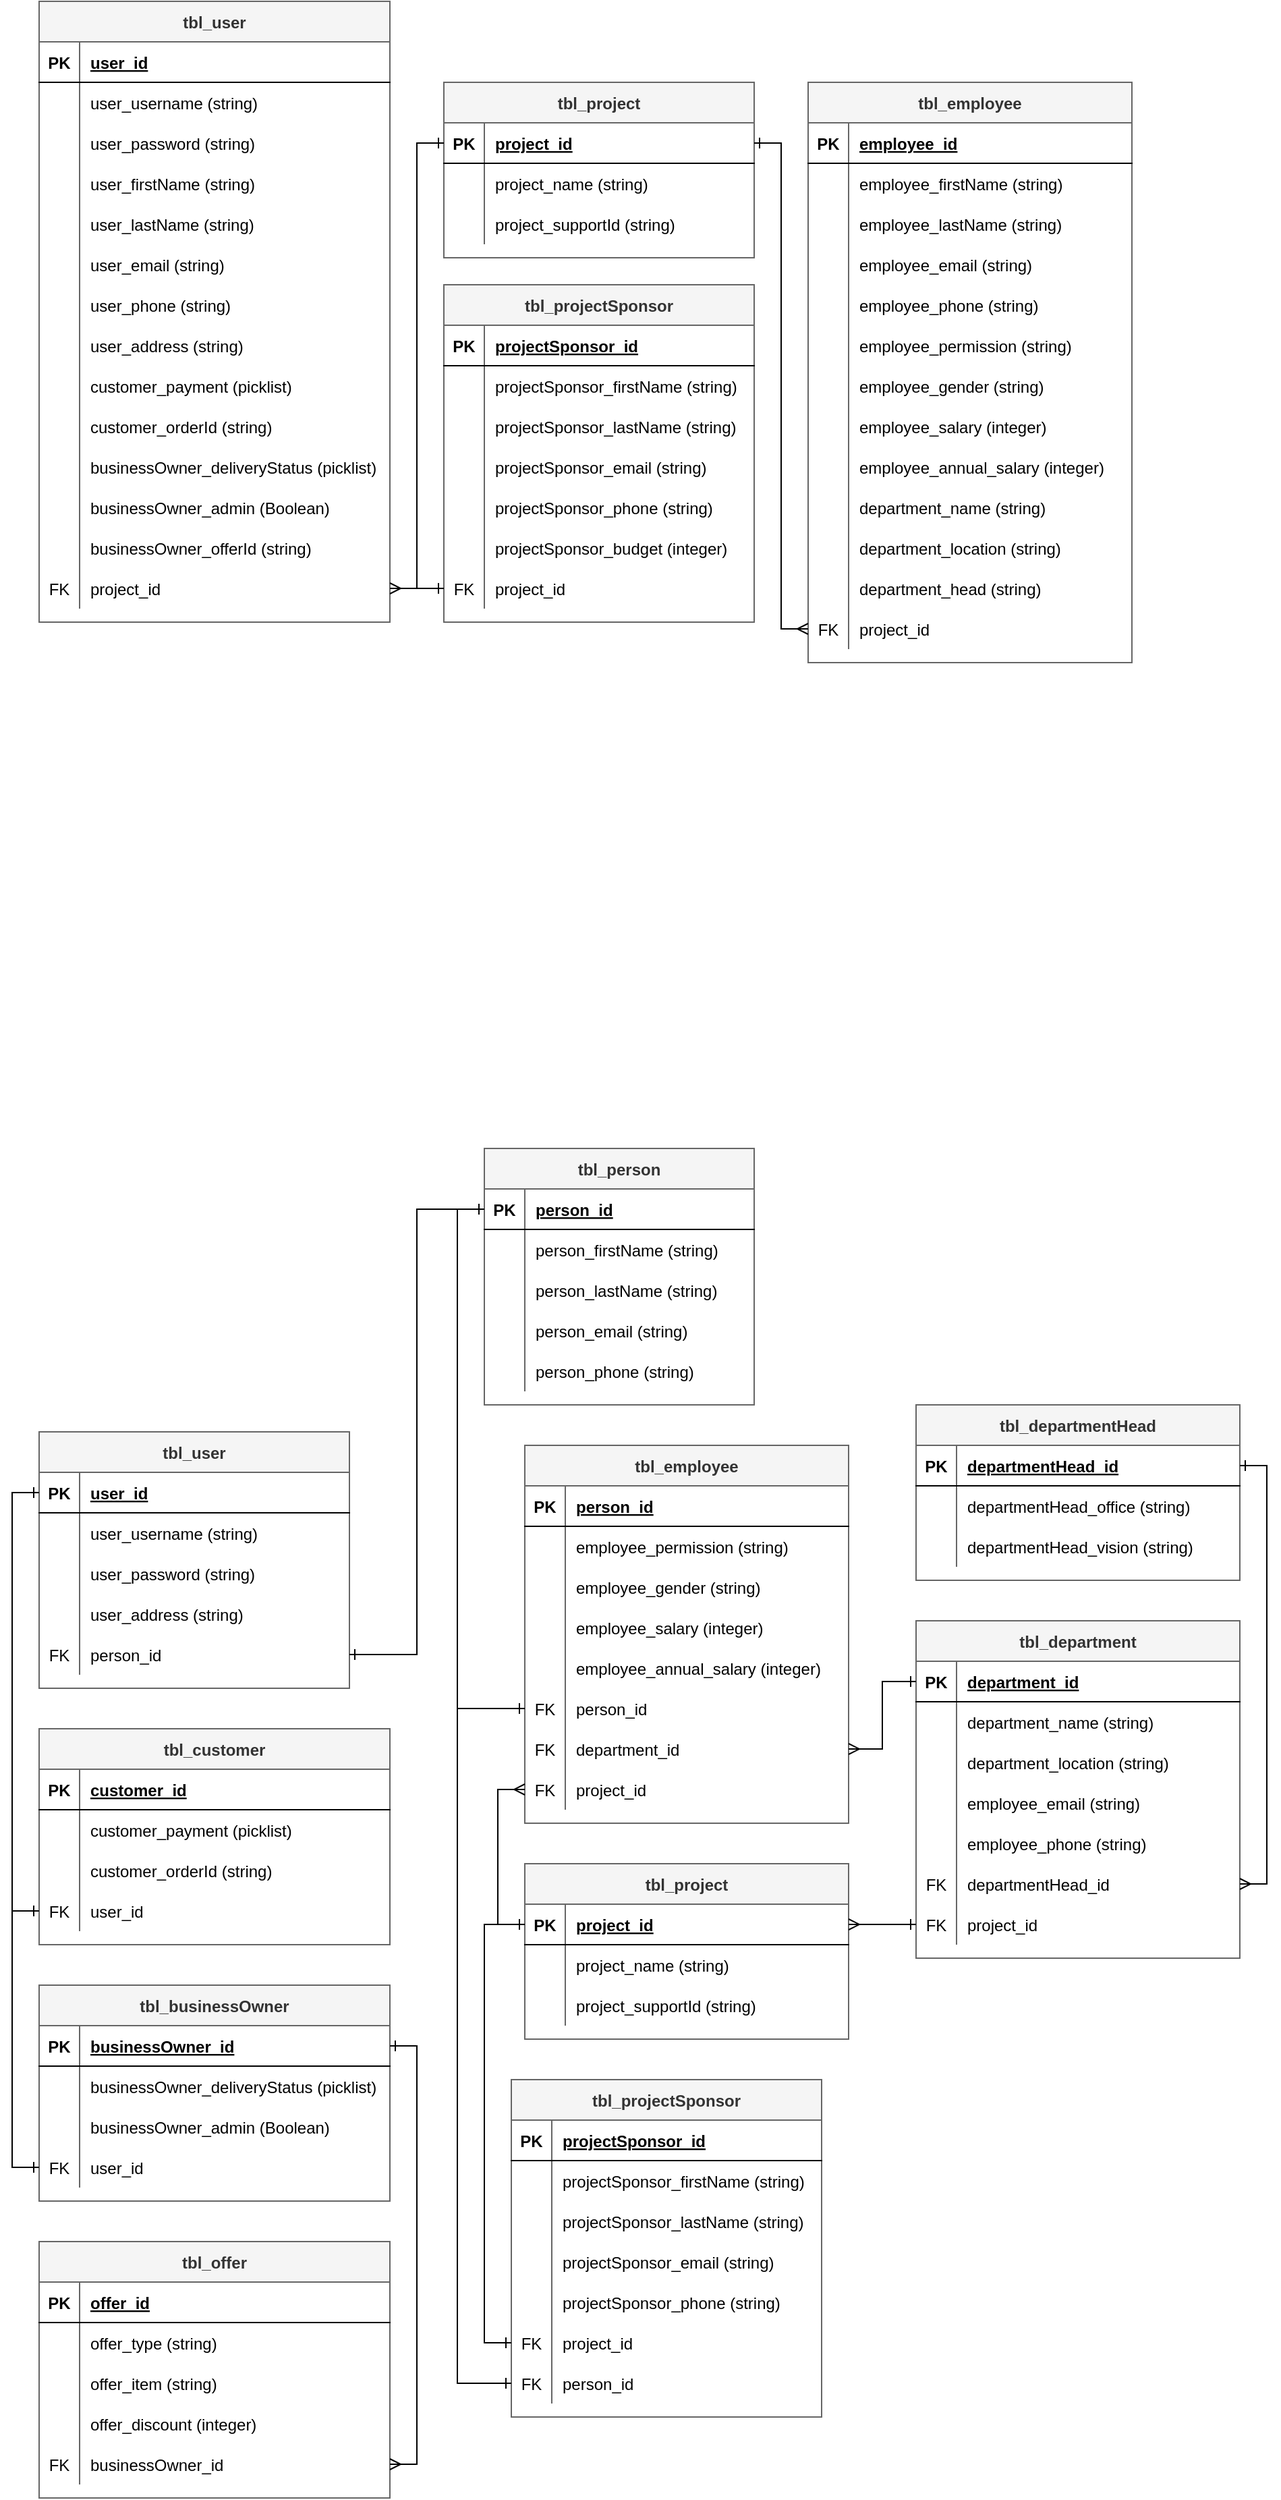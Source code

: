 <mxfile version="20.1.1" type="github">
  <diagram id="daMcsMCgge2j69L-oHGi" name="Page-1">
    <mxGraphModel dx="1513" dy="2520" grid="1" gridSize="10" guides="1" tooltips="1" connect="1" arrows="1" fold="1" page="1" pageScale="1" pageWidth="850" pageHeight="1100" math="0" shadow="0">
      <root>
        <mxCell id="0" />
        <mxCell id="1" parent="0" />
        <mxCell id="pmI39tuYQiSgsGGNADnY-319" value="tbl_employee" style="shape=table;startSize=30;container=1;collapsible=1;childLayout=tableLayout;fixedRows=1;rowLines=0;fontStyle=1;align=center;resizeLast=1;fillColor=#f5f5f5;fontColor=#333333;strokeColor=#666666;" parent="1" vertex="1">
          <mxGeometry x="3220" y="250" width="240" height="430.0" as="geometry" />
        </mxCell>
        <mxCell id="pmI39tuYQiSgsGGNADnY-320" value="" style="shape=tableRow;horizontal=0;startSize=0;swimlaneHead=0;swimlaneBody=0;fillColor=none;collapsible=0;dropTarget=0;points=[[0,0.5],[1,0.5]];portConstraint=eastwest;top=0;left=0;right=0;bottom=1;" parent="pmI39tuYQiSgsGGNADnY-319" vertex="1">
          <mxGeometry y="30" width="240" height="30" as="geometry" />
        </mxCell>
        <mxCell id="pmI39tuYQiSgsGGNADnY-321" value="PK" style="shape=partialRectangle;connectable=0;fillColor=none;top=0;left=0;bottom=0;right=0;fontStyle=1;overflow=hidden;" parent="pmI39tuYQiSgsGGNADnY-320" vertex="1">
          <mxGeometry width="30" height="30" as="geometry">
            <mxRectangle width="30" height="30" as="alternateBounds" />
          </mxGeometry>
        </mxCell>
        <mxCell id="pmI39tuYQiSgsGGNADnY-322" value="employee_id" style="shape=partialRectangle;connectable=0;fillColor=none;top=0;left=0;bottom=0;right=0;align=left;spacingLeft=6;fontStyle=5;overflow=hidden;" parent="pmI39tuYQiSgsGGNADnY-320" vertex="1">
          <mxGeometry x="30" width="210" height="30" as="geometry">
            <mxRectangle width="210" height="30" as="alternateBounds" />
          </mxGeometry>
        </mxCell>
        <mxCell id="pmI39tuYQiSgsGGNADnY-323" value="" style="shape=tableRow;horizontal=0;startSize=0;swimlaneHead=0;swimlaneBody=0;fillColor=none;collapsible=0;dropTarget=0;points=[[0,0.5],[1,0.5]];portConstraint=eastwest;top=0;left=0;right=0;bottom=0;" parent="pmI39tuYQiSgsGGNADnY-319" vertex="1">
          <mxGeometry y="60" width="240" height="30" as="geometry" />
        </mxCell>
        <mxCell id="pmI39tuYQiSgsGGNADnY-324" value="" style="shape=partialRectangle;connectable=0;fillColor=none;top=0;left=0;bottom=0;right=0;editable=1;overflow=hidden;" parent="pmI39tuYQiSgsGGNADnY-323" vertex="1">
          <mxGeometry width="30" height="30" as="geometry">
            <mxRectangle width="30" height="30" as="alternateBounds" />
          </mxGeometry>
        </mxCell>
        <mxCell id="pmI39tuYQiSgsGGNADnY-325" value="employee_firstName (string)" style="shape=partialRectangle;connectable=0;fillColor=none;top=0;left=0;bottom=0;right=0;align=left;spacingLeft=6;overflow=hidden;" parent="pmI39tuYQiSgsGGNADnY-323" vertex="1">
          <mxGeometry x="30" width="210" height="30" as="geometry">
            <mxRectangle width="210" height="30" as="alternateBounds" />
          </mxGeometry>
        </mxCell>
        <mxCell id="pmI39tuYQiSgsGGNADnY-326" value="" style="shape=tableRow;horizontal=0;startSize=0;swimlaneHead=0;swimlaneBody=0;fillColor=none;collapsible=0;dropTarget=0;points=[[0,0.5],[1,0.5]];portConstraint=eastwest;top=0;left=0;right=0;bottom=0;" parent="pmI39tuYQiSgsGGNADnY-319" vertex="1">
          <mxGeometry y="90" width="240" height="30" as="geometry" />
        </mxCell>
        <mxCell id="pmI39tuYQiSgsGGNADnY-327" value="" style="shape=partialRectangle;connectable=0;fillColor=none;top=0;left=0;bottom=0;right=0;editable=1;overflow=hidden;" parent="pmI39tuYQiSgsGGNADnY-326" vertex="1">
          <mxGeometry width="30" height="30" as="geometry">
            <mxRectangle width="30" height="30" as="alternateBounds" />
          </mxGeometry>
        </mxCell>
        <mxCell id="pmI39tuYQiSgsGGNADnY-328" value="employee_lastName (string)" style="shape=partialRectangle;connectable=0;fillColor=none;top=0;left=0;bottom=0;right=0;align=left;spacingLeft=6;overflow=hidden;" parent="pmI39tuYQiSgsGGNADnY-326" vertex="1">
          <mxGeometry x="30" width="210" height="30" as="geometry">
            <mxRectangle width="210" height="30" as="alternateBounds" />
          </mxGeometry>
        </mxCell>
        <mxCell id="pmI39tuYQiSgsGGNADnY-329" value="" style="shape=tableRow;horizontal=0;startSize=0;swimlaneHead=0;swimlaneBody=0;fillColor=none;collapsible=0;dropTarget=0;points=[[0,0.5],[1,0.5]];portConstraint=eastwest;top=0;left=0;right=0;bottom=0;" parent="pmI39tuYQiSgsGGNADnY-319" vertex="1">
          <mxGeometry y="120" width="240" height="30" as="geometry" />
        </mxCell>
        <mxCell id="pmI39tuYQiSgsGGNADnY-330" value="" style="shape=partialRectangle;connectable=0;fillColor=none;top=0;left=0;bottom=0;right=0;editable=1;overflow=hidden;" parent="pmI39tuYQiSgsGGNADnY-329" vertex="1">
          <mxGeometry width="30" height="30" as="geometry">
            <mxRectangle width="30" height="30" as="alternateBounds" />
          </mxGeometry>
        </mxCell>
        <mxCell id="pmI39tuYQiSgsGGNADnY-331" value="employee_email (string)" style="shape=partialRectangle;connectable=0;fillColor=none;top=0;left=0;bottom=0;right=0;align=left;spacingLeft=6;overflow=hidden;" parent="pmI39tuYQiSgsGGNADnY-329" vertex="1">
          <mxGeometry x="30" width="210" height="30" as="geometry">
            <mxRectangle width="210" height="30" as="alternateBounds" />
          </mxGeometry>
        </mxCell>
        <mxCell id="pmI39tuYQiSgsGGNADnY-332" style="shape=tableRow;horizontal=0;startSize=0;swimlaneHead=0;swimlaneBody=0;fillColor=none;collapsible=0;dropTarget=0;points=[[0,0.5],[1,0.5]];portConstraint=eastwest;top=0;left=0;right=0;bottom=0;" parent="pmI39tuYQiSgsGGNADnY-319" vertex="1">
          <mxGeometry y="150" width="240" height="30" as="geometry" />
        </mxCell>
        <mxCell id="pmI39tuYQiSgsGGNADnY-333" style="shape=partialRectangle;connectable=0;fillColor=none;top=0;left=0;bottom=0;right=0;editable=1;overflow=hidden;" parent="pmI39tuYQiSgsGGNADnY-332" vertex="1">
          <mxGeometry width="30" height="30" as="geometry">
            <mxRectangle width="30" height="30" as="alternateBounds" />
          </mxGeometry>
        </mxCell>
        <mxCell id="pmI39tuYQiSgsGGNADnY-334" value="employee_phone (string)" style="shape=partialRectangle;connectable=0;fillColor=none;top=0;left=0;bottom=0;right=0;align=left;spacingLeft=6;overflow=hidden;" parent="pmI39tuYQiSgsGGNADnY-332" vertex="1">
          <mxGeometry x="30" width="210" height="30" as="geometry">
            <mxRectangle width="210" height="30" as="alternateBounds" />
          </mxGeometry>
        </mxCell>
        <mxCell id="pmI39tuYQiSgsGGNADnY-335" style="shape=tableRow;horizontal=0;startSize=0;swimlaneHead=0;swimlaneBody=0;fillColor=none;collapsible=0;dropTarget=0;points=[[0,0.5],[1,0.5]];portConstraint=eastwest;top=0;left=0;right=0;bottom=0;" parent="pmI39tuYQiSgsGGNADnY-319" vertex="1">
          <mxGeometry y="180" width="240" height="30" as="geometry" />
        </mxCell>
        <mxCell id="pmI39tuYQiSgsGGNADnY-336" style="shape=partialRectangle;connectable=0;fillColor=none;top=0;left=0;bottom=0;right=0;editable=1;overflow=hidden;" parent="pmI39tuYQiSgsGGNADnY-335" vertex="1">
          <mxGeometry width="30" height="30" as="geometry">
            <mxRectangle width="30" height="30" as="alternateBounds" />
          </mxGeometry>
        </mxCell>
        <mxCell id="pmI39tuYQiSgsGGNADnY-337" value="employee_permission (string)" style="shape=partialRectangle;connectable=0;fillColor=none;top=0;left=0;bottom=0;right=0;align=left;spacingLeft=6;overflow=hidden;" parent="pmI39tuYQiSgsGGNADnY-335" vertex="1">
          <mxGeometry x="30" width="210" height="30" as="geometry">
            <mxRectangle width="210" height="30" as="alternateBounds" />
          </mxGeometry>
        </mxCell>
        <mxCell id="pmI39tuYQiSgsGGNADnY-338" style="shape=tableRow;horizontal=0;startSize=0;swimlaneHead=0;swimlaneBody=0;fillColor=none;collapsible=0;dropTarget=0;points=[[0,0.5],[1,0.5]];portConstraint=eastwest;top=0;left=0;right=0;bottom=0;" parent="pmI39tuYQiSgsGGNADnY-319" vertex="1">
          <mxGeometry y="210" width="240" height="30" as="geometry" />
        </mxCell>
        <mxCell id="pmI39tuYQiSgsGGNADnY-339" style="shape=partialRectangle;connectable=0;fillColor=none;top=0;left=0;bottom=0;right=0;editable=1;overflow=hidden;" parent="pmI39tuYQiSgsGGNADnY-338" vertex="1">
          <mxGeometry width="30" height="30" as="geometry">
            <mxRectangle width="30" height="30" as="alternateBounds" />
          </mxGeometry>
        </mxCell>
        <mxCell id="pmI39tuYQiSgsGGNADnY-340" value="employee_gender (string)" style="shape=partialRectangle;connectable=0;fillColor=none;top=0;left=0;bottom=0;right=0;align=left;spacingLeft=6;overflow=hidden;" parent="pmI39tuYQiSgsGGNADnY-338" vertex="1">
          <mxGeometry x="30" width="210" height="30" as="geometry">
            <mxRectangle width="210" height="30" as="alternateBounds" />
          </mxGeometry>
        </mxCell>
        <mxCell id="pmI39tuYQiSgsGGNADnY-341" style="shape=tableRow;horizontal=0;startSize=0;swimlaneHead=0;swimlaneBody=0;fillColor=none;collapsible=0;dropTarget=0;points=[[0,0.5],[1,0.5]];portConstraint=eastwest;top=0;left=0;right=0;bottom=0;" parent="pmI39tuYQiSgsGGNADnY-319" vertex="1">
          <mxGeometry y="240" width="240" height="30" as="geometry" />
        </mxCell>
        <mxCell id="pmI39tuYQiSgsGGNADnY-342" style="shape=partialRectangle;connectable=0;fillColor=none;top=0;left=0;bottom=0;right=0;editable=1;overflow=hidden;" parent="pmI39tuYQiSgsGGNADnY-341" vertex="1">
          <mxGeometry width="30" height="30" as="geometry">
            <mxRectangle width="30" height="30" as="alternateBounds" />
          </mxGeometry>
        </mxCell>
        <mxCell id="pmI39tuYQiSgsGGNADnY-343" value="employee_salary (integer)" style="shape=partialRectangle;connectable=0;fillColor=none;top=0;left=0;bottom=0;right=0;align=left;spacingLeft=6;overflow=hidden;" parent="pmI39tuYQiSgsGGNADnY-341" vertex="1">
          <mxGeometry x="30" width="210" height="30" as="geometry">
            <mxRectangle width="210" height="30" as="alternateBounds" />
          </mxGeometry>
        </mxCell>
        <mxCell id="pmI39tuYQiSgsGGNADnY-344" style="shape=tableRow;horizontal=0;startSize=0;swimlaneHead=0;swimlaneBody=0;fillColor=none;collapsible=0;dropTarget=0;points=[[0,0.5],[1,0.5]];portConstraint=eastwest;top=0;left=0;right=0;bottom=0;" parent="pmI39tuYQiSgsGGNADnY-319" vertex="1">
          <mxGeometry y="270" width="240" height="30" as="geometry" />
        </mxCell>
        <mxCell id="pmI39tuYQiSgsGGNADnY-345" style="shape=partialRectangle;connectable=0;fillColor=none;top=0;left=0;bottom=0;right=0;editable=1;overflow=hidden;" parent="pmI39tuYQiSgsGGNADnY-344" vertex="1">
          <mxGeometry width="30" height="30" as="geometry">
            <mxRectangle width="30" height="30" as="alternateBounds" />
          </mxGeometry>
        </mxCell>
        <mxCell id="pmI39tuYQiSgsGGNADnY-346" value="employee_annual_salary (integer)" style="shape=partialRectangle;connectable=0;fillColor=none;top=0;left=0;bottom=0;right=0;align=left;spacingLeft=6;overflow=hidden;" parent="pmI39tuYQiSgsGGNADnY-344" vertex="1">
          <mxGeometry x="30" width="210" height="30" as="geometry">
            <mxRectangle width="210" height="30" as="alternateBounds" />
          </mxGeometry>
        </mxCell>
        <mxCell id="pmI39tuYQiSgsGGNADnY-347" style="shape=tableRow;horizontal=0;startSize=0;swimlaneHead=0;swimlaneBody=0;fillColor=none;collapsible=0;dropTarget=0;points=[[0,0.5],[1,0.5]];portConstraint=eastwest;top=0;left=0;right=0;bottom=0;" parent="pmI39tuYQiSgsGGNADnY-319" vertex="1">
          <mxGeometry y="300" width="240" height="30" as="geometry" />
        </mxCell>
        <mxCell id="pmI39tuYQiSgsGGNADnY-348" style="shape=partialRectangle;connectable=0;fillColor=none;top=0;left=0;bottom=0;right=0;editable=1;overflow=hidden;" parent="pmI39tuYQiSgsGGNADnY-347" vertex="1">
          <mxGeometry width="30" height="30" as="geometry">
            <mxRectangle width="30" height="30" as="alternateBounds" />
          </mxGeometry>
        </mxCell>
        <mxCell id="pmI39tuYQiSgsGGNADnY-349" value="department_name (string)" style="shape=partialRectangle;connectable=0;fillColor=none;top=0;left=0;bottom=0;right=0;align=left;spacingLeft=6;overflow=hidden;" parent="pmI39tuYQiSgsGGNADnY-347" vertex="1">
          <mxGeometry x="30" width="210" height="30" as="geometry">
            <mxRectangle width="210" height="30" as="alternateBounds" />
          </mxGeometry>
        </mxCell>
        <mxCell id="pmI39tuYQiSgsGGNADnY-350" style="shape=tableRow;horizontal=0;startSize=0;swimlaneHead=0;swimlaneBody=0;fillColor=none;collapsible=0;dropTarget=0;points=[[0,0.5],[1,0.5]];portConstraint=eastwest;top=0;left=0;right=0;bottom=0;" parent="pmI39tuYQiSgsGGNADnY-319" vertex="1">
          <mxGeometry y="330" width="240" height="30" as="geometry" />
        </mxCell>
        <mxCell id="pmI39tuYQiSgsGGNADnY-351" style="shape=partialRectangle;connectable=0;fillColor=none;top=0;left=0;bottom=0;right=0;editable=1;overflow=hidden;" parent="pmI39tuYQiSgsGGNADnY-350" vertex="1">
          <mxGeometry width="30" height="30" as="geometry">
            <mxRectangle width="30" height="30" as="alternateBounds" />
          </mxGeometry>
        </mxCell>
        <mxCell id="pmI39tuYQiSgsGGNADnY-352" value="department_location (string)" style="shape=partialRectangle;connectable=0;fillColor=none;top=0;left=0;bottom=0;right=0;align=left;spacingLeft=6;overflow=hidden;" parent="pmI39tuYQiSgsGGNADnY-350" vertex="1">
          <mxGeometry x="30" width="210" height="30" as="geometry">
            <mxRectangle width="210" height="30" as="alternateBounds" />
          </mxGeometry>
        </mxCell>
        <mxCell id="pmI39tuYQiSgsGGNADnY-353" style="shape=tableRow;horizontal=0;startSize=0;swimlaneHead=0;swimlaneBody=0;fillColor=none;collapsible=0;dropTarget=0;points=[[0,0.5],[1,0.5]];portConstraint=eastwest;top=0;left=0;right=0;bottom=0;" parent="pmI39tuYQiSgsGGNADnY-319" vertex="1">
          <mxGeometry y="360" width="240" height="30" as="geometry" />
        </mxCell>
        <mxCell id="pmI39tuYQiSgsGGNADnY-354" style="shape=partialRectangle;connectable=0;fillColor=none;top=0;left=0;bottom=0;right=0;editable=1;overflow=hidden;" parent="pmI39tuYQiSgsGGNADnY-353" vertex="1">
          <mxGeometry width="30" height="30" as="geometry">
            <mxRectangle width="30" height="30" as="alternateBounds" />
          </mxGeometry>
        </mxCell>
        <mxCell id="pmI39tuYQiSgsGGNADnY-355" value="department_head (string)" style="shape=partialRectangle;connectable=0;fillColor=none;top=0;left=0;bottom=0;right=0;align=left;spacingLeft=6;overflow=hidden;" parent="pmI39tuYQiSgsGGNADnY-353" vertex="1">
          <mxGeometry x="30" width="210" height="30" as="geometry">
            <mxRectangle width="210" height="30" as="alternateBounds" />
          </mxGeometry>
        </mxCell>
        <mxCell id="pmI39tuYQiSgsGGNADnY-356" style="shape=tableRow;horizontal=0;startSize=0;swimlaneHead=0;swimlaneBody=0;fillColor=none;collapsible=0;dropTarget=0;points=[[0,0.5],[1,0.5]];portConstraint=eastwest;top=0;left=0;right=0;bottom=0;" parent="pmI39tuYQiSgsGGNADnY-319" vertex="1">
          <mxGeometry y="390" width="240" height="30" as="geometry" />
        </mxCell>
        <mxCell id="pmI39tuYQiSgsGGNADnY-357" value="FK" style="shape=partialRectangle;connectable=0;fillColor=none;top=0;left=0;bottom=0;right=0;editable=1;overflow=hidden;" parent="pmI39tuYQiSgsGGNADnY-356" vertex="1">
          <mxGeometry width="30" height="30" as="geometry">
            <mxRectangle width="30" height="30" as="alternateBounds" />
          </mxGeometry>
        </mxCell>
        <mxCell id="pmI39tuYQiSgsGGNADnY-358" value="project_id" style="shape=partialRectangle;connectable=0;fillColor=none;top=0;left=0;bottom=0;right=0;align=left;spacingLeft=6;overflow=hidden;" parent="pmI39tuYQiSgsGGNADnY-356" vertex="1">
          <mxGeometry x="30" width="210" height="30" as="geometry">
            <mxRectangle width="210" height="30" as="alternateBounds" />
          </mxGeometry>
        </mxCell>
        <mxCell id="pmI39tuYQiSgsGGNADnY-359" value="tbl_project" style="shape=table;startSize=30;container=1;collapsible=1;childLayout=tableLayout;fixedRows=1;rowLines=0;fontStyle=1;align=center;resizeLast=1;fillColor=#f5f5f5;fontColor=#333333;strokeColor=#666666;" parent="1" vertex="1">
          <mxGeometry x="2950" y="250" width="230" height="130" as="geometry" />
        </mxCell>
        <mxCell id="pmI39tuYQiSgsGGNADnY-360" value="" style="shape=tableRow;horizontal=0;startSize=0;swimlaneHead=0;swimlaneBody=0;fillColor=none;collapsible=0;dropTarget=0;points=[[0,0.5],[1,0.5]];portConstraint=eastwest;top=0;left=0;right=0;bottom=1;" parent="pmI39tuYQiSgsGGNADnY-359" vertex="1">
          <mxGeometry y="30" width="230" height="30" as="geometry" />
        </mxCell>
        <mxCell id="pmI39tuYQiSgsGGNADnY-361" value="PK" style="shape=partialRectangle;connectable=0;fillColor=none;top=0;left=0;bottom=0;right=0;fontStyle=1;overflow=hidden;" parent="pmI39tuYQiSgsGGNADnY-360" vertex="1">
          <mxGeometry width="30" height="30" as="geometry">
            <mxRectangle width="30" height="30" as="alternateBounds" />
          </mxGeometry>
        </mxCell>
        <mxCell id="pmI39tuYQiSgsGGNADnY-362" value="project_id" style="shape=partialRectangle;connectable=0;fillColor=none;top=0;left=0;bottom=0;right=0;align=left;spacingLeft=6;fontStyle=5;overflow=hidden;" parent="pmI39tuYQiSgsGGNADnY-360" vertex="1">
          <mxGeometry x="30" width="200" height="30" as="geometry">
            <mxRectangle width="200" height="30" as="alternateBounds" />
          </mxGeometry>
        </mxCell>
        <mxCell id="pmI39tuYQiSgsGGNADnY-363" value="" style="shape=tableRow;horizontal=0;startSize=0;swimlaneHead=0;swimlaneBody=0;fillColor=none;collapsible=0;dropTarget=0;points=[[0,0.5],[1,0.5]];portConstraint=eastwest;top=0;left=0;right=0;bottom=0;" parent="pmI39tuYQiSgsGGNADnY-359" vertex="1">
          <mxGeometry y="60" width="230" height="30" as="geometry" />
        </mxCell>
        <mxCell id="pmI39tuYQiSgsGGNADnY-364" value="" style="shape=partialRectangle;connectable=0;fillColor=none;top=0;left=0;bottom=0;right=0;editable=1;overflow=hidden;" parent="pmI39tuYQiSgsGGNADnY-363" vertex="1">
          <mxGeometry width="30" height="30" as="geometry">
            <mxRectangle width="30" height="30" as="alternateBounds" />
          </mxGeometry>
        </mxCell>
        <mxCell id="pmI39tuYQiSgsGGNADnY-365" value="project_name (string)" style="shape=partialRectangle;connectable=0;fillColor=none;top=0;left=0;bottom=0;right=0;align=left;spacingLeft=6;overflow=hidden;" parent="pmI39tuYQiSgsGGNADnY-363" vertex="1">
          <mxGeometry x="30" width="200" height="30" as="geometry">
            <mxRectangle width="200" height="30" as="alternateBounds" />
          </mxGeometry>
        </mxCell>
        <mxCell id="pmI39tuYQiSgsGGNADnY-366" value="" style="shape=tableRow;horizontal=0;startSize=0;swimlaneHead=0;swimlaneBody=0;fillColor=none;collapsible=0;dropTarget=0;points=[[0,0.5],[1,0.5]];portConstraint=eastwest;top=0;left=0;right=0;bottom=0;" parent="pmI39tuYQiSgsGGNADnY-359" vertex="1">
          <mxGeometry y="90" width="230" height="30" as="geometry" />
        </mxCell>
        <mxCell id="pmI39tuYQiSgsGGNADnY-367" value="" style="shape=partialRectangle;connectable=0;fillColor=none;top=0;left=0;bottom=0;right=0;editable=1;overflow=hidden;" parent="pmI39tuYQiSgsGGNADnY-366" vertex="1">
          <mxGeometry width="30" height="30" as="geometry">
            <mxRectangle width="30" height="30" as="alternateBounds" />
          </mxGeometry>
        </mxCell>
        <mxCell id="pmI39tuYQiSgsGGNADnY-368" value="project_supportId (string)" style="shape=partialRectangle;connectable=0;fillColor=none;top=0;left=0;bottom=0;right=0;align=left;spacingLeft=6;overflow=hidden;" parent="pmI39tuYQiSgsGGNADnY-366" vertex="1">
          <mxGeometry x="30" width="200" height="30" as="geometry">
            <mxRectangle width="200" height="30" as="alternateBounds" />
          </mxGeometry>
        </mxCell>
        <mxCell id="pmI39tuYQiSgsGGNADnY-369" value="tbl_user" style="shape=table;startSize=30;container=1;collapsible=1;childLayout=tableLayout;fixedRows=1;rowLines=0;fontStyle=1;align=center;resizeLast=1;fillColor=#f5f5f5;fontColor=#333333;strokeColor=#666666;" parent="1" vertex="1">
          <mxGeometry x="2650" y="190" width="260" height="460" as="geometry" />
        </mxCell>
        <mxCell id="pmI39tuYQiSgsGGNADnY-370" value="" style="shape=tableRow;horizontal=0;startSize=0;swimlaneHead=0;swimlaneBody=0;fillColor=none;collapsible=0;dropTarget=0;points=[[0,0.5],[1,0.5]];portConstraint=eastwest;top=0;left=0;right=0;bottom=1;" parent="pmI39tuYQiSgsGGNADnY-369" vertex="1">
          <mxGeometry y="30" width="260" height="30" as="geometry" />
        </mxCell>
        <mxCell id="pmI39tuYQiSgsGGNADnY-371" value="PK" style="shape=partialRectangle;connectable=0;fillColor=none;top=0;left=0;bottom=0;right=0;fontStyle=1;overflow=hidden;" parent="pmI39tuYQiSgsGGNADnY-370" vertex="1">
          <mxGeometry width="30" height="30" as="geometry">
            <mxRectangle width="30" height="30" as="alternateBounds" />
          </mxGeometry>
        </mxCell>
        <mxCell id="pmI39tuYQiSgsGGNADnY-372" value="user_id" style="shape=partialRectangle;connectable=0;fillColor=none;top=0;left=0;bottom=0;right=0;align=left;spacingLeft=6;fontStyle=5;overflow=hidden;" parent="pmI39tuYQiSgsGGNADnY-370" vertex="1">
          <mxGeometry x="30" width="230" height="30" as="geometry">
            <mxRectangle width="230" height="30" as="alternateBounds" />
          </mxGeometry>
        </mxCell>
        <mxCell id="pmI39tuYQiSgsGGNADnY-373" value="" style="shape=tableRow;horizontal=0;startSize=0;swimlaneHead=0;swimlaneBody=0;fillColor=none;collapsible=0;dropTarget=0;points=[[0,0.5],[1,0.5]];portConstraint=eastwest;top=0;left=0;right=0;bottom=0;" parent="pmI39tuYQiSgsGGNADnY-369" vertex="1">
          <mxGeometry y="60" width="260" height="30" as="geometry" />
        </mxCell>
        <mxCell id="pmI39tuYQiSgsGGNADnY-374" value="" style="shape=partialRectangle;connectable=0;fillColor=none;top=0;left=0;bottom=0;right=0;editable=1;overflow=hidden;" parent="pmI39tuYQiSgsGGNADnY-373" vertex="1">
          <mxGeometry width="30" height="30" as="geometry">
            <mxRectangle width="30" height="30" as="alternateBounds" />
          </mxGeometry>
        </mxCell>
        <mxCell id="pmI39tuYQiSgsGGNADnY-375" value="user_username (string)" style="shape=partialRectangle;connectable=0;fillColor=none;top=0;left=0;bottom=0;right=0;align=left;spacingLeft=6;overflow=hidden;" parent="pmI39tuYQiSgsGGNADnY-373" vertex="1">
          <mxGeometry x="30" width="230" height="30" as="geometry">
            <mxRectangle width="230" height="30" as="alternateBounds" />
          </mxGeometry>
        </mxCell>
        <mxCell id="pmI39tuYQiSgsGGNADnY-376" value="" style="shape=tableRow;horizontal=0;startSize=0;swimlaneHead=0;swimlaneBody=0;fillColor=none;collapsible=0;dropTarget=0;points=[[0,0.5],[1,0.5]];portConstraint=eastwest;top=0;left=0;right=0;bottom=0;" parent="pmI39tuYQiSgsGGNADnY-369" vertex="1">
          <mxGeometry y="90" width="260" height="30" as="geometry" />
        </mxCell>
        <mxCell id="pmI39tuYQiSgsGGNADnY-377" value="" style="shape=partialRectangle;connectable=0;fillColor=none;top=0;left=0;bottom=0;right=0;editable=1;overflow=hidden;" parent="pmI39tuYQiSgsGGNADnY-376" vertex="1">
          <mxGeometry width="30" height="30" as="geometry">
            <mxRectangle width="30" height="30" as="alternateBounds" />
          </mxGeometry>
        </mxCell>
        <mxCell id="pmI39tuYQiSgsGGNADnY-378" value="user_password (string)" style="shape=partialRectangle;connectable=0;fillColor=none;top=0;left=0;bottom=0;right=0;align=left;spacingLeft=6;overflow=hidden;" parent="pmI39tuYQiSgsGGNADnY-376" vertex="1">
          <mxGeometry x="30" width="230" height="30" as="geometry">
            <mxRectangle width="230" height="30" as="alternateBounds" />
          </mxGeometry>
        </mxCell>
        <mxCell id="pmI39tuYQiSgsGGNADnY-379" value="" style="shape=tableRow;horizontal=0;startSize=0;swimlaneHead=0;swimlaneBody=0;fillColor=none;collapsible=0;dropTarget=0;points=[[0,0.5],[1,0.5]];portConstraint=eastwest;top=0;left=0;right=0;bottom=0;" parent="pmI39tuYQiSgsGGNADnY-369" vertex="1">
          <mxGeometry y="120" width="260" height="30" as="geometry" />
        </mxCell>
        <mxCell id="pmI39tuYQiSgsGGNADnY-380" value="" style="shape=partialRectangle;connectable=0;fillColor=none;top=0;left=0;bottom=0;right=0;editable=1;overflow=hidden;" parent="pmI39tuYQiSgsGGNADnY-379" vertex="1">
          <mxGeometry width="30" height="30" as="geometry">
            <mxRectangle width="30" height="30" as="alternateBounds" />
          </mxGeometry>
        </mxCell>
        <mxCell id="pmI39tuYQiSgsGGNADnY-381" value="user_firstName (string)" style="shape=partialRectangle;connectable=0;fillColor=none;top=0;left=0;bottom=0;right=0;align=left;spacingLeft=6;overflow=hidden;" parent="pmI39tuYQiSgsGGNADnY-379" vertex="1">
          <mxGeometry x="30" width="230" height="30" as="geometry">
            <mxRectangle width="230" height="30" as="alternateBounds" />
          </mxGeometry>
        </mxCell>
        <mxCell id="pmI39tuYQiSgsGGNADnY-382" style="shape=tableRow;horizontal=0;startSize=0;swimlaneHead=0;swimlaneBody=0;fillColor=none;collapsible=0;dropTarget=0;points=[[0,0.5],[1,0.5]];portConstraint=eastwest;top=0;left=0;right=0;bottom=0;" parent="pmI39tuYQiSgsGGNADnY-369" vertex="1">
          <mxGeometry y="150" width="260" height="30" as="geometry" />
        </mxCell>
        <mxCell id="pmI39tuYQiSgsGGNADnY-383" style="shape=partialRectangle;connectable=0;fillColor=none;top=0;left=0;bottom=0;right=0;editable=1;overflow=hidden;" parent="pmI39tuYQiSgsGGNADnY-382" vertex="1">
          <mxGeometry width="30" height="30" as="geometry">
            <mxRectangle width="30" height="30" as="alternateBounds" />
          </mxGeometry>
        </mxCell>
        <mxCell id="pmI39tuYQiSgsGGNADnY-384" value="user_lastName (string)" style="shape=partialRectangle;connectable=0;fillColor=none;top=0;left=0;bottom=0;right=0;align=left;spacingLeft=6;overflow=hidden;" parent="pmI39tuYQiSgsGGNADnY-382" vertex="1">
          <mxGeometry x="30" width="230" height="30" as="geometry">
            <mxRectangle width="230" height="30" as="alternateBounds" />
          </mxGeometry>
        </mxCell>
        <mxCell id="pmI39tuYQiSgsGGNADnY-385" style="shape=tableRow;horizontal=0;startSize=0;swimlaneHead=0;swimlaneBody=0;fillColor=none;collapsible=0;dropTarget=0;points=[[0,0.5],[1,0.5]];portConstraint=eastwest;top=0;left=0;right=0;bottom=0;" parent="pmI39tuYQiSgsGGNADnY-369" vertex="1">
          <mxGeometry y="180" width="260" height="30" as="geometry" />
        </mxCell>
        <mxCell id="pmI39tuYQiSgsGGNADnY-386" style="shape=partialRectangle;connectable=0;fillColor=none;top=0;left=0;bottom=0;right=0;editable=1;overflow=hidden;" parent="pmI39tuYQiSgsGGNADnY-385" vertex="1">
          <mxGeometry width="30" height="30" as="geometry">
            <mxRectangle width="30" height="30" as="alternateBounds" />
          </mxGeometry>
        </mxCell>
        <mxCell id="pmI39tuYQiSgsGGNADnY-387" value="user_email (string)" style="shape=partialRectangle;connectable=0;fillColor=none;top=0;left=0;bottom=0;right=0;align=left;spacingLeft=6;overflow=hidden;" parent="pmI39tuYQiSgsGGNADnY-385" vertex="1">
          <mxGeometry x="30" width="230" height="30" as="geometry">
            <mxRectangle width="230" height="30" as="alternateBounds" />
          </mxGeometry>
        </mxCell>
        <mxCell id="pmI39tuYQiSgsGGNADnY-388" style="shape=tableRow;horizontal=0;startSize=0;swimlaneHead=0;swimlaneBody=0;fillColor=none;collapsible=0;dropTarget=0;points=[[0,0.5],[1,0.5]];portConstraint=eastwest;top=0;left=0;right=0;bottom=0;" parent="pmI39tuYQiSgsGGNADnY-369" vertex="1">
          <mxGeometry y="210" width="260" height="30" as="geometry" />
        </mxCell>
        <mxCell id="pmI39tuYQiSgsGGNADnY-389" style="shape=partialRectangle;connectable=0;fillColor=none;top=0;left=0;bottom=0;right=0;editable=1;overflow=hidden;" parent="pmI39tuYQiSgsGGNADnY-388" vertex="1">
          <mxGeometry width="30" height="30" as="geometry">
            <mxRectangle width="30" height="30" as="alternateBounds" />
          </mxGeometry>
        </mxCell>
        <mxCell id="pmI39tuYQiSgsGGNADnY-390" value="user_phone (string)" style="shape=partialRectangle;connectable=0;fillColor=none;top=0;left=0;bottom=0;right=0;align=left;spacingLeft=6;overflow=hidden;" parent="pmI39tuYQiSgsGGNADnY-388" vertex="1">
          <mxGeometry x="30" width="230" height="30" as="geometry">
            <mxRectangle width="230" height="30" as="alternateBounds" />
          </mxGeometry>
        </mxCell>
        <mxCell id="pmI39tuYQiSgsGGNADnY-391" style="shape=tableRow;horizontal=0;startSize=0;swimlaneHead=0;swimlaneBody=0;fillColor=none;collapsible=0;dropTarget=0;points=[[0,0.5],[1,0.5]];portConstraint=eastwest;top=0;left=0;right=0;bottom=0;" parent="pmI39tuYQiSgsGGNADnY-369" vertex="1">
          <mxGeometry y="240" width="260" height="30" as="geometry" />
        </mxCell>
        <mxCell id="pmI39tuYQiSgsGGNADnY-392" style="shape=partialRectangle;connectable=0;fillColor=none;top=0;left=0;bottom=0;right=0;editable=1;overflow=hidden;" parent="pmI39tuYQiSgsGGNADnY-391" vertex="1">
          <mxGeometry width="30" height="30" as="geometry">
            <mxRectangle width="30" height="30" as="alternateBounds" />
          </mxGeometry>
        </mxCell>
        <mxCell id="pmI39tuYQiSgsGGNADnY-393" value="user_address (string)" style="shape=partialRectangle;connectable=0;fillColor=none;top=0;left=0;bottom=0;right=0;align=left;spacingLeft=6;overflow=hidden;" parent="pmI39tuYQiSgsGGNADnY-391" vertex="1">
          <mxGeometry x="30" width="230" height="30" as="geometry">
            <mxRectangle width="230" height="30" as="alternateBounds" />
          </mxGeometry>
        </mxCell>
        <mxCell id="pmI39tuYQiSgsGGNADnY-394" style="shape=tableRow;horizontal=0;startSize=0;swimlaneHead=0;swimlaneBody=0;fillColor=none;collapsible=0;dropTarget=0;points=[[0,0.5],[1,0.5]];portConstraint=eastwest;top=0;left=0;right=0;bottom=0;" parent="pmI39tuYQiSgsGGNADnY-369" vertex="1">
          <mxGeometry y="270" width="260" height="30" as="geometry" />
        </mxCell>
        <mxCell id="pmI39tuYQiSgsGGNADnY-395" value="" style="shape=partialRectangle;connectable=0;fillColor=none;top=0;left=0;bottom=0;right=0;editable=1;overflow=hidden;" parent="pmI39tuYQiSgsGGNADnY-394" vertex="1">
          <mxGeometry width="30" height="30" as="geometry">
            <mxRectangle width="30" height="30" as="alternateBounds" />
          </mxGeometry>
        </mxCell>
        <mxCell id="pmI39tuYQiSgsGGNADnY-396" value="customer_payment (picklist)" style="shape=partialRectangle;connectable=0;fillColor=none;top=0;left=0;bottom=0;right=0;align=left;spacingLeft=6;overflow=hidden;" parent="pmI39tuYQiSgsGGNADnY-394" vertex="1">
          <mxGeometry x="30" width="230" height="30" as="geometry">
            <mxRectangle width="230" height="30" as="alternateBounds" />
          </mxGeometry>
        </mxCell>
        <mxCell id="pmI39tuYQiSgsGGNADnY-506" style="shape=tableRow;horizontal=0;startSize=0;swimlaneHead=0;swimlaneBody=0;fillColor=none;collapsible=0;dropTarget=0;points=[[0,0.5],[1,0.5]];portConstraint=eastwest;top=0;left=0;right=0;bottom=0;" parent="pmI39tuYQiSgsGGNADnY-369" vertex="1">
          <mxGeometry y="300" width="260" height="30" as="geometry" />
        </mxCell>
        <mxCell id="pmI39tuYQiSgsGGNADnY-507" style="shape=partialRectangle;connectable=0;fillColor=none;top=0;left=0;bottom=0;right=0;editable=1;overflow=hidden;" parent="pmI39tuYQiSgsGGNADnY-506" vertex="1">
          <mxGeometry width="30" height="30" as="geometry">
            <mxRectangle width="30" height="30" as="alternateBounds" />
          </mxGeometry>
        </mxCell>
        <mxCell id="pmI39tuYQiSgsGGNADnY-508" value="customer_orderId (string)" style="shape=partialRectangle;connectable=0;fillColor=none;top=0;left=0;bottom=0;right=0;align=left;spacingLeft=6;overflow=hidden;" parent="pmI39tuYQiSgsGGNADnY-506" vertex="1">
          <mxGeometry x="30" width="230" height="30" as="geometry">
            <mxRectangle width="230" height="30" as="alternateBounds" />
          </mxGeometry>
        </mxCell>
        <mxCell id="pmI39tuYQiSgsGGNADnY-509" style="shape=tableRow;horizontal=0;startSize=0;swimlaneHead=0;swimlaneBody=0;fillColor=none;collapsible=0;dropTarget=0;points=[[0,0.5],[1,0.5]];portConstraint=eastwest;top=0;left=0;right=0;bottom=0;" parent="pmI39tuYQiSgsGGNADnY-369" vertex="1">
          <mxGeometry y="330" width="260" height="30" as="geometry" />
        </mxCell>
        <mxCell id="pmI39tuYQiSgsGGNADnY-510" style="shape=partialRectangle;connectable=0;fillColor=none;top=0;left=0;bottom=0;right=0;editable=1;overflow=hidden;" parent="pmI39tuYQiSgsGGNADnY-509" vertex="1">
          <mxGeometry width="30" height="30" as="geometry">
            <mxRectangle width="30" height="30" as="alternateBounds" />
          </mxGeometry>
        </mxCell>
        <mxCell id="pmI39tuYQiSgsGGNADnY-511" value="businessOwner_deliveryStatus (picklist)" style="shape=partialRectangle;connectable=0;fillColor=none;top=0;left=0;bottom=0;right=0;align=left;spacingLeft=6;overflow=hidden;" parent="pmI39tuYQiSgsGGNADnY-509" vertex="1">
          <mxGeometry x="30" width="230" height="30" as="geometry">
            <mxRectangle width="230" height="30" as="alternateBounds" />
          </mxGeometry>
        </mxCell>
        <mxCell id="pmI39tuYQiSgsGGNADnY-512" style="shape=tableRow;horizontal=0;startSize=0;swimlaneHead=0;swimlaneBody=0;fillColor=none;collapsible=0;dropTarget=0;points=[[0,0.5],[1,0.5]];portConstraint=eastwest;top=0;left=0;right=0;bottom=0;" parent="pmI39tuYQiSgsGGNADnY-369" vertex="1">
          <mxGeometry y="360" width="260" height="30" as="geometry" />
        </mxCell>
        <mxCell id="pmI39tuYQiSgsGGNADnY-513" style="shape=partialRectangle;connectable=0;fillColor=none;top=0;left=0;bottom=0;right=0;editable=1;overflow=hidden;" parent="pmI39tuYQiSgsGGNADnY-512" vertex="1">
          <mxGeometry width="30" height="30" as="geometry">
            <mxRectangle width="30" height="30" as="alternateBounds" />
          </mxGeometry>
        </mxCell>
        <mxCell id="pmI39tuYQiSgsGGNADnY-514" value="businessOwner_admin (Boolean)" style="shape=partialRectangle;connectable=0;fillColor=none;top=0;left=0;bottom=0;right=0;align=left;spacingLeft=6;overflow=hidden;" parent="pmI39tuYQiSgsGGNADnY-512" vertex="1">
          <mxGeometry x="30" width="230" height="30" as="geometry">
            <mxRectangle width="230" height="30" as="alternateBounds" />
          </mxGeometry>
        </mxCell>
        <mxCell id="pmI39tuYQiSgsGGNADnY-515" style="shape=tableRow;horizontal=0;startSize=0;swimlaneHead=0;swimlaneBody=0;fillColor=none;collapsible=0;dropTarget=0;points=[[0,0.5],[1,0.5]];portConstraint=eastwest;top=0;left=0;right=0;bottom=0;" parent="pmI39tuYQiSgsGGNADnY-369" vertex="1">
          <mxGeometry y="390" width="260" height="30" as="geometry" />
        </mxCell>
        <mxCell id="pmI39tuYQiSgsGGNADnY-516" style="shape=partialRectangle;connectable=0;fillColor=none;top=0;left=0;bottom=0;right=0;editable=1;overflow=hidden;" parent="pmI39tuYQiSgsGGNADnY-515" vertex="1">
          <mxGeometry width="30" height="30" as="geometry">
            <mxRectangle width="30" height="30" as="alternateBounds" />
          </mxGeometry>
        </mxCell>
        <mxCell id="pmI39tuYQiSgsGGNADnY-517" value="businessOwner_offerId (string)" style="shape=partialRectangle;connectable=0;fillColor=none;top=0;left=0;bottom=0;right=0;align=left;spacingLeft=6;overflow=hidden;" parent="pmI39tuYQiSgsGGNADnY-515" vertex="1">
          <mxGeometry x="30" width="230" height="30" as="geometry">
            <mxRectangle width="230" height="30" as="alternateBounds" />
          </mxGeometry>
        </mxCell>
        <mxCell id="pmI39tuYQiSgsGGNADnY-518" style="shape=tableRow;horizontal=0;startSize=0;swimlaneHead=0;swimlaneBody=0;fillColor=none;collapsible=0;dropTarget=0;points=[[0,0.5],[1,0.5]];portConstraint=eastwest;top=0;left=0;right=0;bottom=0;" parent="pmI39tuYQiSgsGGNADnY-369" vertex="1">
          <mxGeometry y="420" width="260" height="30" as="geometry" />
        </mxCell>
        <mxCell id="pmI39tuYQiSgsGGNADnY-519" value="FK" style="shape=partialRectangle;connectable=0;fillColor=none;top=0;left=0;bottom=0;right=0;editable=1;overflow=hidden;" parent="pmI39tuYQiSgsGGNADnY-518" vertex="1">
          <mxGeometry width="30" height="30" as="geometry">
            <mxRectangle width="30" height="30" as="alternateBounds" />
          </mxGeometry>
        </mxCell>
        <mxCell id="pmI39tuYQiSgsGGNADnY-520" value="project_id" style="shape=partialRectangle;connectable=0;fillColor=none;top=0;left=0;bottom=0;right=0;align=left;spacingLeft=6;overflow=hidden;" parent="pmI39tuYQiSgsGGNADnY-518" vertex="1">
          <mxGeometry x="30" width="230" height="30" as="geometry">
            <mxRectangle width="230" height="30" as="alternateBounds" />
          </mxGeometry>
        </mxCell>
        <mxCell id="pmI39tuYQiSgsGGNADnY-397" value="tbl_projectSponsor" style="shape=table;startSize=30;container=1;collapsible=1;childLayout=tableLayout;fixedRows=1;rowLines=0;fontStyle=1;align=center;resizeLast=1;fillColor=#f5f5f5;fontColor=#333333;strokeColor=#666666;" parent="1" vertex="1">
          <mxGeometry x="2950" y="400" width="230" height="250" as="geometry" />
        </mxCell>
        <mxCell id="pmI39tuYQiSgsGGNADnY-398" value="" style="shape=tableRow;horizontal=0;startSize=0;swimlaneHead=0;swimlaneBody=0;fillColor=none;collapsible=0;dropTarget=0;points=[[0,0.5],[1,0.5]];portConstraint=eastwest;top=0;left=0;right=0;bottom=1;" parent="pmI39tuYQiSgsGGNADnY-397" vertex="1">
          <mxGeometry y="30" width="230" height="30" as="geometry" />
        </mxCell>
        <mxCell id="pmI39tuYQiSgsGGNADnY-399" value="PK" style="shape=partialRectangle;connectable=0;fillColor=none;top=0;left=0;bottom=0;right=0;fontStyle=1;overflow=hidden;" parent="pmI39tuYQiSgsGGNADnY-398" vertex="1">
          <mxGeometry width="30" height="30" as="geometry">
            <mxRectangle width="30" height="30" as="alternateBounds" />
          </mxGeometry>
        </mxCell>
        <mxCell id="pmI39tuYQiSgsGGNADnY-400" value="projectSponsor_id" style="shape=partialRectangle;connectable=0;fillColor=none;top=0;left=0;bottom=0;right=0;align=left;spacingLeft=6;fontStyle=5;overflow=hidden;" parent="pmI39tuYQiSgsGGNADnY-398" vertex="1">
          <mxGeometry x="30" width="200" height="30" as="geometry">
            <mxRectangle width="200" height="30" as="alternateBounds" />
          </mxGeometry>
        </mxCell>
        <mxCell id="pmI39tuYQiSgsGGNADnY-401" value="" style="shape=tableRow;horizontal=0;startSize=0;swimlaneHead=0;swimlaneBody=0;fillColor=none;collapsible=0;dropTarget=0;points=[[0,0.5],[1,0.5]];portConstraint=eastwest;top=0;left=0;right=0;bottom=0;" parent="pmI39tuYQiSgsGGNADnY-397" vertex="1">
          <mxGeometry y="60" width="230" height="30" as="geometry" />
        </mxCell>
        <mxCell id="pmI39tuYQiSgsGGNADnY-402" value="" style="shape=partialRectangle;connectable=0;fillColor=none;top=0;left=0;bottom=0;right=0;editable=1;overflow=hidden;" parent="pmI39tuYQiSgsGGNADnY-401" vertex="1">
          <mxGeometry width="30" height="30" as="geometry">
            <mxRectangle width="30" height="30" as="alternateBounds" />
          </mxGeometry>
        </mxCell>
        <mxCell id="pmI39tuYQiSgsGGNADnY-403" value="projectSponsor_firstName (string)" style="shape=partialRectangle;connectable=0;fillColor=none;top=0;left=0;bottom=0;right=0;align=left;spacingLeft=6;overflow=hidden;" parent="pmI39tuYQiSgsGGNADnY-401" vertex="1">
          <mxGeometry x="30" width="200" height="30" as="geometry">
            <mxRectangle width="200" height="30" as="alternateBounds" />
          </mxGeometry>
        </mxCell>
        <mxCell id="pmI39tuYQiSgsGGNADnY-404" value="" style="shape=tableRow;horizontal=0;startSize=0;swimlaneHead=0;swimlaneBody=0;fillColor=none;collapsible=0;dropTarget=0;points=[[0,0.5],[1,0.5]];portConstraint=eastwest;top=0;left=0;right=0;bottom=0;" parent="pmI39tuYQiSgsGGNADnY-397" vertex="1">
          <mxGeometry y="90" width="230" height="30" as="geometry" />
        </mxCell>
        <mxCell id="pmI39tuYQiSgsGGNADnY-405" value="" style="shape=partialRectangle;connectable=0;fillColor=none;top=0;left=0;bottom=0;right=0;editable=1;overflow=hidden;" parent="pmI39tuYQiSgsGGNADnY-404" vertex="1">
          <mxGeometry width="30" height="30" as="geometry">
            <mxRectangle width="30" height="30" as="alternateBounds" />
          </mxGeometry>
        </mxCell>
        <mxCell id="pmI39tuYQiSgsGGNADnY-406" value="projectSponsor_lastName (string)" style="shape=partialRectangle;connectable=0;fillColor=none;top=0;left=0;bottom=0;right=0;align=left;spacingLeft=6;overflow=hidden;" parent="pmI39tuYQiSgsGGNADnY-404" vertex="1">
          <mxGeometry x="30" width="200" height="30" as="geometry">
            <mxRectangle width="200" height="30" as="alternateBounds" />
          </mxGeometry>
        </mxCell>
        <mxCell id="pmI39tuYQiSgsGGNADnY-407" value="" style="shape=tableRow;horizontal=0;startSize=0;swimlaneHead=0;swimlaneBody=0;fillColor=none;collapsible=0;dropTarget=0;points=[[0,0.5],[1,0.5]];portConstraint=eastwest;top=0;left=0;right=0;bottom=0;" parent="pmI39tuYQiSgsGGNADnY-397" vertex="1">
          <mxGeometry y="120" width="230" height="30" as="geometry" />
        </mxCell>
        <mxCell id="pmI39tuYQiSgsGGNADnY-408" value="" style="shape=partialRectangle;connectable=0;fillColor=none;top=0;left=0;bottom=0;right=0;editable=1;overflow=hidden;" parent="pmI39tuYQiSgsGGNADnY-407" vertex="1">
          <mxGeometry width="30" height="30" as="geometry">
            <mxRectangle width="30" height="30" as="alternateBounds" />
          </mxGeometry>
        </mxCell>
        <mxCell id="pmI39tuYQiSgsGGNADnY-409" value="projectSponsor_email (string)" style="shape=partialRectangle;connectable=0;fillColor=none;top=0;left=0;bottom=0;right=0;align=left;spacingLeft=6;overflow=hidden;" parent="pmI39tuYQiSgsGGNADnY-407" vertex="1">
          <mxGeometry x="30" width="200" height="30" as="geometry">
            <mxRectangle width="200" height="30" as="alternateBounds" />
          </mxGeometry>
        </mxCell>
        <mxCell id="pmI39tuYQiSgsGGNADnY-410" style="shape=tableRow;horizontal=0;startSize=0;swimlaneHead=0;swimlaneBody=0;fillColor=none;collapsible=0;dropTarget=0;points=[[0,0.5],[1,0.5]];portConstraint=eastwest;top=0;left=0;right=0;bottom=0;" parent="pmI39tuYQiSgsGGNADnY-397" vertex="1">
          <mxGeometry y="150" width="230" height="30" as="geometry" />
        </mxCell>
        <mxCell id="pmI39tuYQiSgsGGNADnY-411" style="shape=partialRectangle;connectable=0;fillColor=none;top=0;left=0;bottom=0;right=0;editable=1;overflow=hidden;" parent="pmI39tuYQiSgsGGNADnY-410" vertex="1">
          <mxGeometry width="30" height="30" as="geometry">
            <mxRectangle width="30" height="30" as="alternateBounds" />
          </mxGeometry>
        </mxCell>
        <mxCell id="pmI39tuYQiSgsGGNADnY-412" value="projectSponsor_phone (string)" style="shape=partialRectangle;connectable=0;fillColor=none;top=0;left=0;bottom=0;right=0;align=left;spacingLeft=6;overflow=hidden;" parent="pmI39tuYQiSgsGGNADnY-410" vertex="1">
          <mxGeometry x="30" width="200" height="30" as="geometry">
            <mxRectangle width="200" height="30" as="alternateBounds" />
          </mxGeometry>
        </mxCell>
        <mxCell id="pmI39tuYQiSgsGGNADnY-413" style="shape=tableRow;horizontal=0;startSize=0;swimlaneHead=0;swimlaneBody=0;fillColor=none;collapsible=0;dropTarget=0;points=[[0,0.5],[1,0.5]];portConstraint=eastwest;top=0;left=0;right=0;bottom=0;" parent="pmI39tuYQiSgsGGNADnY-397" vertex="1">
          <mxGeometry y="180" width="230" height="30" as="geometry" />
        </mxCell>
        <mxCell id="pmI39tuYQiSgsGGNADnY-414" style="shape=partialRectangle;connectable=0;fillColor=none;top=0;left=0;bottom=0;right=0;editable=1;overflow=hidden;" parent="pmI39tuYQiSgsGGNADnY-413" vertex="1">
          <mxGeometry width="30" height="30" as="geometry">
            <mxRectangle width="30" height="30" as="alternateBounds" />
          </mxGeometry>
        </mxCell>
        <mxCell id="pmI39tuYQiSgsGGNADnY-415" value="projectSponsor_budget (integer)" style="shape=partialRectangle;connectable=0;fillColor=none;top=0;left=0;bottom=0;right=0;align=left;spacingLeft=6;overflow=hidden;" parent="pmI39tuYQiSgsGGNADnY-413" vertex="1">
          <mxGeometry x="30" width="200" height="30" as="geometry">
            <mxRectangle width="200" height="30" as="alternateBounds" />
          </mxGeometry>
        </mxCell>
        <mxCell id="pmI39tuYQiSgsGGNADnY-416" style="shape=tableRow;horizontal=0;startSize=0;swimlaneHead=0;swimlaneBody=0;fillColor=none;collapsible=0;dropTarget=0;points=[[0,0.5],[1,0.5]];portConstraint=eastwest;top=0;left=0;right=0;bottom=0;" parent="pmI39tuYQiSgsGGNADnY-397" vertex="1">
          <mxGeometry y="210" width="230" height="30" as="geometry" />
        </mxCell>
        <mxCell id="pmI39tuYQiSgsGGNADnY-417" value="FK" style="shape=partialRectangle;connectable=0;fillColor=none;top=0;left=0;bottom=0;right=0;editable=1;overflow=hidden;" parent="pmI39tuYQiSgsGGNADnY-416" vertex="1">
          <mxGeometry width="30" height="30" as="geometry">
            <mxRectangle width="30" height="30" as="alternateBounds" />
          </mxGeometry>
        </mxCell>
        <mxCell id="pmI39tuYQiSgsGGNADnY-418" value="project_id" style="shape=partialRectangle;connectable=0;fillColor=none;top=0;left=0;bottom=0;right=0;align=left;spacingLeft=6;overflow=hidden;" parent="pmI39tuYQiSgsGGNADnY-416" vertex="1">
          <mxGeometry x="30" width="200" height="30" as="geometry">
            <mxRectangle width="200" height="30" as="alternateBounds" />
          </mxGeometry>
        </mxCell>
        <mxCell id="pmI39tuYQiSgsGGNADnY-419" style="edgeStyle=orthogonalEdgeStyle;rounded=0;orthogonalLoop=1;jettySize=auto;html=1;exitX=1;exitY=0.5;exitDx=0;exitDy=0;entryX=0;entryY=0.5;entryDx=0;entryDy=0;startArrow=ERone;startFill=0;endArrow=ERmany;endFill=0;" parent="1" source="pmI39tuYQiSgsGGNADnY-360" target="pmI39tuYQiSgsGGNADnY-356" edge="1">
          <mxGeometry relative="1" as="geometry" />
        </mxCell>
        <mxCell id="pmI39tuYQiSgsGGNADnY-420" style="edgeStyle=orthogonalEdgeStyle;rounded=0;orthogonalLoop=1;jettySize=auto;html=1;exitX=0;exitY=0.5;exitDx=0;exitDy=0;entryX=1;entryY=0.5;entryDx=0;entryDy=0;startArrow=ERone;startFill=0;endArrow=ERmany;endFill=0;" parent="1" source="pmI39tuYQiSgsGGNADnY-360" target="pmI39tuYQiSgsGGNADnY-518" edge="1">
          <mxGeometry relative="1" as="geometry" />
        </mxCell>
        <mxCell id="pmI39tuYQiSgsGGNADnY-421" style="edgeStyle=orthogonalEdgeStyle;rounded=0;orthogonalLoop=1;jettySize=auto;html=1;exitX=0;exitY=0.5;exitDx=0;exitDy=0;entryX=0;entryY=0.5;entryDx=0;entryDy=0;startArrow=ERone;startFill=0;endArrow=ERone;endFill=0;" parent="1" source="pmI39tuYQiSgsGGNADnY-360" target="pmI39tuYQiSgsGGNADnY-416" edge="1">
          <mxGeometry relative="1" as="geometry" />
        </mxCell>
        <mxCell id="pmI39tuYQiSgsGGNADnY-422" value="tbl_department" style="shape=table;startSize=30;container=1;collapsible=1;childLayout=tableLayout;fixedRows=1;rowLines=0;fontStyle=1;align=center;resizeLast=1;fillColor=#f5f5f5;fontColor=#333333;strokeColor=#666666;" parent="1" vertex="1">
          <mxGeometry x="3300" y="1390" width="240" height="250.0" as="geometry" />
        </mxCell>
        <mxCell id="pmI39tuYQiSgsGGNADnY-423" value="" style="shape=tableRow;horizontal=0;startSize=0;swimlaneHead=0;swimlaneBody=0;fillColor=none;collapsible=0;dropTarget=0;points=[[0,0.5],[1,0.5]];portConstraint=eastwest;top=0;left=0;right=0;bottom=1;" parent="pmI39tuYQiSgsGGNADnY-422" vertex="1">
          <mxGeometry y="30" width="240" height="30" as="geometry" />
        </mxCell>
        <mxCell id="pmI39tuYQiSgsGGNADnY-424" value="PK" style="shape=partialRectangle;connectable=0;fillColor=none;top=0;left=0;bottom=0;right=0;fontStyle=1;overflow=hidden;" parent="pmI39tuYQiSgsGGNADnY-423" vertex="1">
          <mxGeometry width="30" height="30" as="geometry">
            <mxRectangle width="30" height="30" as="alternateBounds" />
          </mxGeometry>
        </mxCell>
        <mxCell id="pmI39tuYQiSgsGGNADnY-425" value="department_id" style="shape=partialRectangle;connectable=0;fillColor=none;top=0;left=0;bottom=0;right=0;align=left;spacingLeft=6;fontStyle=5;overflow=hidden;" parent="pmI39tuYQiSgsGGNADnY-423" vertex="1">
          <mxGeometry x="30" width="210" height="30" as="geometry">
            <mxRectangle width="210" height="30" as="alternateBounds" />
          </mxGeometry>
        </mxCell>
        <mxCell id="pmI39tuYQiSgsGGNADnY-426" value="" style="shape=tableRow;horizontal=0;startSize=0;swimlaneHead=0;swimlaneBody=0;fillColor=none;collapsible=0;dropTarget=0;points=[[0,0.5],[1,0.5]];portConstraint=eastwest;top=0;left=0;right=0;bottom=0;" parent="pmI39tuYQiSgsGGNADnY-422" vertex="1">
          <mxGeometry y="60" width="240" height="30" as="geometry" />
        </mxCell>
        <mxCell id="pmI39tuYQiSgsGGNADnY-427" value="" style="shape=partialRectangle;connectable=0;fillColor=none;top=0;left=0;bottom=0;right=0;editable=1;overflow=hidden;" parent="pmI39tuYQiSgsGGNADnY-426" vertex="1">
          <mxGeometry width="30" height="30" as="geometry">
            <mxRectangle width="30" height="30" as="alternateBounds" />
          </mxGeometry>
        </mxCell>
        <mxCell id="pmI39tuYQiSgsGGNADnY-428" value="department_name (string)" style="shape=partialRectangle;connectable=0;fillColor=none;top=0;left=0;bottom=0;right=0;align=left;spacingLeft=6;overflow=hidden;" parent="pmI39tuYQiSgsGGNADnY-426" vertex="1">
          <mxGeometry x="30" width="210" height="30" as="geometry">
            <mxRectangle width="210" height="30" as="alternateBounds" />
          </mxGeometry>
        </mxCell>
        <mxCell id="pmI39tuYQiSgsGGNADnY-429" value="" style="shape=tableRow;horizontal=0;startSize=0;swimlaneHead=0;swimlaneBody=0;fillColor=none;collapsible=0;dropTarget=0;points=[[0,0.5],[1,0.5]];portConstraint=eastwest;top=0;left=0;right=0;bottom=0;" parent="pmI39tuYQiSgsGGNADnY-422" vertex="1">
          <mxGeometry y="90" width="240" height="30" as="geometry" />
        </mxCell>
        <mxCell id="pmI39tuYQiSgsGGNADnY-430" value="" style="shape=partialRectangle;connectable=0;fillColor=none;top=0;left=0;bottom=0;right=0;editable=1;overflow=hidden;" parent="pmI39tuYQiSgsGGNADnY-429" vertex="1">
          <mxGeometry width="30" height="30" as="geometry">
            <mxRectangle width="30" height="30" as="alternateBounds" />
          </mxGeometry>
        </mxCell>
        <mxCell id="pmI39tuYQiSgsGGNADnY-431" value="department_location (string)" style="shape=partialRectangle;connectable=0;fillColor=none;top=0;left=0;bottom=0;right=0;align=left;spacingLeft=6;overflow=hidden;" parent="pmI39tuYQiSgsGGNADnY-429" vertex="1">
          <mxGeometry x="30" width="210" height="30" as="geometry">
            <mxRectangle width="210" height="30" as="alternateBounds" />
          </mxGeometry>
        </mxCell>
        <mxCell id="pmI39tuYQiSgsGGNADnY-432" value="" style="shape=tableRow;horizontal=0;startSize=0;swimlaneHead=0;swimlaneBody=0;fillColor=none;collapsible=0;dropTarget=0;points=[[0,0.5],[1,0.5]];portConstraint=eastwest;top=0;left=0;right=0;bottom=0;" parent="pmI39tuYQiSgsGGNADnY-422" vertex="1">
          <mxGeometry y="120" width="240" height="30" as="geometry" />
        </mxCell>
        <mxCell id="pmI39tuYQiSgsGGNADnY-433" value="" style="shape=partialRectangle;connectable=0;fillColor=none;top=0;left=0;bottom=0;right=0;editable=1;overflow=hidden;" parent="pmI39tuYQiSgsGGNADnY-432" vertex="1">
          <mxGeometry width="30" height="30" as="geometry">
            <mxRectangle width="30" height="30" as="alternateBounds" />
          </mxGeometry>
        </mxCell>
        <mxCell id="pmI39tuYQiSgsGGNADnY-434" value="employee_email (string)" style="shape=partialRectangle;connectable=0;fillColor=none;top=0;left=0;bottom=0;right=0;align=left;spacingLeft=6;overflow=hidden;" parent="pmI39tuYQiSgsGGNADnY-432" vertex="1">
          <mxGeometry x="30" width="210" height="30" as="geometry">
            <mxRectangle width="210" height="30" as="alternateBounds" />
          </mxGeometry>
        </mxCell>
        <mxCell id="pmI39tuYQiSgsGGNADnY-435" style="shape=tableRow;horizontal=0;startSize=0;swimlaneHead=0;swimlaneBody=0;fillColor=none;collapsible=0;dropTarget=0;points=[[0,0.5],[1,0.5]];portConstraint=eastwest;top=0;left=0;right=0;bottom=0;" parent="pmI39tuYQiSgsGGNADnY-422" vertex="1">
          <mxGeometry y="150" width="240" height="30" as="geometry" />
        </mxCell>
        <mxCell id="pmI39tuYQiSgsGGNADnY-436" style="shape=partialRectangle;connectable=0;fillColor=none;top=0;left=0;bottom=0;right=0;editable=1;overflow=hidden;" parent="pmI39tuYQiSgsGGNADnY-435" vertex="1">
          <mxGeometry width="30" height="30" as="geometry">
            <mxRectangle width="30" height="30" as="alternateBounds" />
          </mxGeometry>
        </mxCell>
        <mxCell id="pmI39tuYQiSgsGGNADnY-437" value="employee_phone (string)" style="shape=partialRectangle;connectable=0;fillColor=none;top=0;left=0;bottom=0;right=0;align=left;spacingLeft=6;overflow=hidden;" parent="pmI39tuYQiSgsGGNADnY-435" vertex="1">
          <mxGeometry x="30" width="210" height="30" as="geometry">
            <mxRectangle width="210" height="30" as="alternateBounds" />
          </mxGeometry>
        </mxCell>
        <mxCell id="pmI39tuYQiSgsGGNADnY-830" style="shape=tableRow;horizontal=0;startSize=0;swimlaneHead=0;swimlaneBody=0;fillColor=none;collapsible=0;dropTarget=0;points=[[0,0.5],[1,0.5]];portConstraint=eastwest;top=0;left=0;right=0;bottom=0;" parent="pmI39tuYQiSgsGGNADnY-422" vertex="1">
          <mxGeometry y="180" width="240" height="30" as="geometry" />
        </mxCell>
        <mxCell id="pmI39tuYQiSgsGGNADnY-831" value="FK" style="shape=partialRectangle;connectable=0;fillColor=none;top=0;left=0;bottom=0;right=0;editable=1;overflow=hidden;" parent="pmI39tuYQiSgsGGNADnY-830" vertex="1">
          <mxGeometry width="30" height="30" as="geometry">
            <mxRectangle width="30" height="30" as="alternateBounds" />
          </mxGeometry>
        </mxCell>
        <mxCell id="pmI39tuYQiSgsGGNADnY-832" value="departmentHead_id" style="shape=partialRectangle;connectable=0;fillColor=none;top=0;left=0;bottom=0;right=0;align=left;spacingLeft=6;overflow=hidden;" parent="pmI39tuYQiSgsGGNADnY-830" vertex="1">
          <mxGeometry x="30" width="210" height="30" as="geometry">
            <mxRectangle width="210" height="30" as="alternateBounds" />
          </mxGeometry>
        </mxCell>
        <mxCell id="pmI39tuYQiSgsGGNADnY-851" style="shape=tableRow;horizontal=0;startSize=0;swimlaneHead=0;swimlaneBody=0;fillColor=none;collapsible=0;dropTarget=0;points=[[0,0.5],[1,0.5]];portConstraint=eastwest;top=0;left=0;right=0;bottom=0;" parent="pmI39tuYQiSgsGGNADnY-422" vertex="1">
          <mxGeometry y="210" width="240" height="30" as="geometry" />
        </mxCell>
        <mxCell id="pmI39tuYQiSgsGGNADnY-852" value="FK" style="shape=partialRectangle;connectable=0;fillColor=none;top=0;left=0;bottom=0;right=0;editable=1;overflow=hidden;" parent="pmI39tuYQiSgsGGNADnY-851" vertex="1">
          <mxGeometry width="30" height="30" as="geometry">
            <mxRectangle width="30" height="30" as="alternateBounds" />
          </mxGeometry>
        </mxCell>
        <mxCell id="pmI39tuYQiSgsGGNADnY-853" value="project_id" style="shape=partialRectangle;connectable=0;fillColor=none;top=0;left=0;bottom=0;right=0;align=left;spacingLeft=6;overflow=hidden;" parent="pmI39tuYQiSgsGGNADnY-851" vertex="1">
          <mxGeometry x="30" width="210" height="30" as="geometry">
            <mxRectangle width="210" height="30" as="alternateBounds" />
          </mxGeometry>
        </mxCell>
        <mxCell id="pmI39tuYQiSgsGGNADnY-462" value="tbl_person" style="shape=table;startSize=30;container=1;collapsible=1;childLayout=tableLayout;fixedRows=1;rowLines=0;fontStyle=1;align=center;resizeLast=1;fillColor=#f5f5f5;fontColor=#333333;strokeColor=#666666;" parent="1" vertex="1">
          <mxGeometry x="2980" y="1040" width="200" height="190" as="geometry" />
        </mxCell>
        <mxCell id="pmI39tuYQiSgsGGNADnY-463" value="" style="shape=tableRow;horizontal=0;startSize=0;swimlaneHead=0;swimlaneBody=0;fillColor=none;collapsible=0;dropTarget=0;points=[[0,0.5],[1,0.5]];portConstraint=eastwest;top=0;left=0;right=0;bottom=1;" parent="pmI39tuYQiSgsGGNADnY-462" vertex="1">
          <mxGeometry y="30" width="200" height="30" as="geometry" />
        </mxCell>
        <mxCell id="pmI39tuYQiSgsGGNADnY-464" value="PK" style="shape=partialRectangle;connectable=0;fillColor=none;top=0;left=0;bottom=0;right=0;fontStyle=1;overflow=hidden;" parent="pmI39tuYQiSgsGGNADnY-463" vertex="1">
          <mxGeometry width="30" height="30" as="geometry">
            <mxRectangle width="30" height="30" as="alternateBounds" />
          </mxGeometry>
        </mxCell>
        <mxCell id="pmI39tuYQiSgsGGNADnY-465" value="person_id" style="shape=partialRectangle;connectable=0;fillColor=none;top=0;left=0;bottom=0;right=0;align=left;spacingLeft=6;fontStyle=5;overflow=hidden;" parent="pmI39tuYQiSgsGGNADnY-463" vertex="1">
          <mxGeometry x="30" width="170" height="30" as="geometry">
            <mxRectangle width="170" height="30" as="alternateBounds" />
          </mxGeometry>
        </mxCell>
        <mxCell id="pmI39tuYQiSgsGGNADnY-466" value="" style="shape=tableRow;horizontal=0;startSize=0;swimlaneHead=0;swimlaneBody=0;fillColor=none;collapsible=0;dropTarget=0;points=[[0,0.5],[1,0.5]];portConstraint=eastwest;top=0;left=0;right=0;bottom=0;" parent="pmI39tuYQiSgsGGNADnY-462" vertex="1">
          <mxGeometry y="60" width="200" height="30" as="geometry" />
        </mxCell>
        <mxCell id="pmI39tuYQiSgsGGNADnY-467" value="" style="shape=partialRectangle;connectable=0;fillColor=none;top=0;left=0;bottom=0;right=0;editable=1;overflow=hidden;" parent="pmI39tuYQiSgsGGNADnY-466" vertex="1">
          <mxGeometry width="30" height="30" as="geometry">
            <mxRectangle width="30" height="30" as="alternateBounds" />
          </mxGeometry>
        </mxCell>
        <mxCell id="pmI39tuYQiSgsGGNADnY-468" value="person_firstName (string)" style="shape=partialRectangle;connectable=0;fillColor=none;top=0;left=0;bottom=0;right=0;align=left;spacingLeft=6;overflow=hidden;" parent="pmI39tuYQiSgsGGNADnY-466" vertex="1">
          <mxGeometry x="30" width="170" height="30" as="geometry">
            <mxRectangle width="170" height="30" as="alternateBounds" />
          </mxGeometry>
        </mxCell>
        <mxCell id="pmI39tuYQiSgsGGNADnY-469" value="" style="shape=tableRow;horizontal=0;startSize=0;swimlaneHead=0;swimlaneBody=0;fillColor=none;collapsible=0;dropTarget=0;points=[[0,0.5],[1,0.5]];portConstraint=eastwest;top=0;left=0;right=0;bottom=0;" parent="pmI39tuYQiSgsGGNADnY-462" vertex="1">
          <mxGeometry y="90" width="200" height="30" as="geometry" />
        </mxCell>
        <mxCell id="pmI39tuYQiSgsGGNADnY-470" value="" style="shape=partialRectangle;connectable=0;fillColor=none;top=0;left=0;bottom=0;right=0;editable=1;overflow=hidden;" parent="pmI39tuYQiSgsGGNADnY-469" vertex="1">
          <mxGeometry width="30" height="30" as="geometry">
            <mxRectangle width="30" height="30" as="alternateBounds" />
          </mxGeometry>
        </mxCell>
        <mxCell id="pmI39tuYQiSgsGGNADnY-471" value="person_lastName (string)" style="shape=partialRectangle;connectable=0;fillColor=none;top=0;left=0;bottom=0;right=0;align=left;spacingLeft=6;overflow=hidden;" parent="pmI39tuYQiSgsGGNADnY-469" vertex="1">
          <mxGeometry x="30" width="170" height="30" as="geometry">
            <mxRectangle width="170" height="30" as="alternateBounds" />
          </mxGeometry>
        </mxCell>
        <mxCell id="pmI39tuYQiSgsGGNADnY-472" value="" style="shape=tableRow;horizontal=0;startSize=0;swimlaneHead=0;swimlaneBody=0;fillColor=none;collapsible=0;dropTarget=0;points=[[0,0.5],[1,0.5]];portConstraint=eastwest;top=0;left=0;right=0;bottom=0;" parent="pmI39tuYQiSgsGGNADnY-462" vertex="1">
          <mxGeometry y="120" width="200" height="30" as="geometry" />
        </mxCell>
        <mxCell id="pmI39tuYQiSgsGGNADnY-473" value="" style="shape=partialRectangle;connectable=0;fillColor=none;top=0;left=0;bottom=0;right=0;editable=1;overflow=hidden;" parent="pmI39tuYQiSgsGGNADnY-472" vertex="1">
          <mxGeometry width="30" height="30" as="geometry">
            <mxRectangle width="30" height="30" as="alternateBounds" />
          </mxGeometry>
        </mxCell>
        <mxCell id="pmI39tuYQiSgsGGNADnY-474" value="person_email (string)" style="shape=partialRectangle;connectable=0;fillColor=none;top=0;left=0;bottom=0;right=0;align=left;spacingLeft=6;overflow=hidden;" parent="pmI39tuYQiSgsGGNADnY-472" vertex="1">
          <mxGeometry x="30" width="170" height="30" as="geometry">
            <mxRectangle width="170" height="30" as="alternateBounds" />
          </mxGeometry>
        </mxCell>
        <mxCell id="pmI39tuYQiSgsGGNADnY-475" style="shape=tableRow;horizontal=0;startSize=0;swimlaneHead=0;swimlaneBody=0;fillColor=none;collapsible=0;dropTarget=0;points=[[0,0.5],[1,0.5]];portConstraint=eastwest;top=0;left=0;right=0;bottom=0;" parent="pmI39tuYQiSgsGGNADnY-462" vertex="1">
          <mxGeometry y="150" width="200" height="30" as="geometry" />
        </mxCell>
        <mxCell id="pmI39tuYQiSgsGGNADnY-476" style="shape=partialRectangle;connectable=0;fillColor=none;top=0;left=0;bottom=0;right=0;editable=1;overflow=hidden;" parent="pmI39tuYQiSgsGGNADnY-475" vertex="1">
          <mxGeometry width="30" height="30" as="geometry">
            <mxRectangle width="30" height="30" as="alternateBounds" />
          </mxGeometry>
        </mxCell>
        <mxCell id="pmI39tuYQiSgsGGNADnY-477" value="person_phone (string)" style="shape=partialRectangle;connectable=0;fillColor=none;top=0;left=0;bottom=0;right=0;align=left;spacingLeft=6;overflow=hidden;" parent="pmI39tuYQiSgsGGNADnY-475" vertex="1">
          <mxGeometry x="30" width="170" height="30" as="geometry">
            <mxRectangle width="170" height="30" as="alternateBounds" />
          </mxGeometry>
        </mxCell>
        <mxCell id="pmI39tuYQiSgsGGNADnY-590" value="tbl_project" style="shape=table;startSize=30;container=1;collapsible=1;childLayout=tableLayout;fixedRows=1;rowLines=0;fontStyle=1;align=center;resizeLast=1;fillColor=#f5f5f5;fontColor=#333333;strokeColor=#666666;" parent="1" vertex="1">
          <mxGeometry x="3010" y="1570" width="240" height="130" as="geometry" />
        </mxCell>
        <mxCell id="pmI39tuYQiSgsGGNADnY-591" value="" style="shape=tableRow;horizontal=0;startSize=0;swimlaneHead=0;swimlaneBody=0;fillColor=none;collapsible=0;dropTarget=0;points=[[0,0.5],[1,0.5]];portConstraint=eastwest;top=0;left=0;right=0;bottom=1;" parent="pmI39tuYQiSgsGGNADnY-590" vertex="1">
          <mxGeometry y="30" width="240" height="30" as="geometry" />
        </mxCell>
        <mxCell id="pmI39tuYQiSgsGGNADnY-592" value="PK" style="shape=partialRectangle;connectable=0;fillColor=none;top=0;left=0;bottom=0;right=0;fontStyle=1;overflow=hidden;" parent="pmI39tuYQiSgsGGNADnY-591" vertex="1">
          <mxGeometry width="30" height="30" as="geometry">
            <mxRectangle width="30" height="30" as="alternateBounds" />
          </mxGeometry>
        </mxCell>
        <mxCell id="pmI39tuYQiSgsGGNADnY-593" value="project_id" style="shape=partialRectangle;connectable=0;fillColor=none;top=0;left=0;bottom=0;right=0;align=left;spacingLeft=6;fontStyle=5;overflow=hidden;" parent="pmI39tuYQiSgsGGNADnY-591" vertex="1">
          <mxGeometry x="30" width="210" height="30" as="geometry">
            <mxRectangle width="210" height="30" as="alternateBounds" />
          </mxGeometry>
        </mxCell>
        <mxCell id="pmI39tuYQiSgsGGNADnY-594" value="" style="shape=tableRow;horizontal=0;startSize=0;swimlaneHead=0;swimlaneBody=0;fillColor=none;collapsible=0;dropTarget=0;points=[[0,0.5],[1,0.5]];portConstraint=eastwest;top=0;left=0;right=0;bottom=0;" parent="pmI39tuYQiSgsGGNADnY-590" vertex="1">
          <mxGeometry y="60" width="240" height="30" as="geometry" />
        </mxCell>
        <mxCell id="pmI39tuYQiSgsGGNADnY-595" value="" style="shape=partialRectangle;connectable=0;fillColor=none;top=0;left=0;bottom=0;right=0;editable=1;overflow=hidden;" parent="pmI39tuYQiSgsGGNADnY-594" vertex="1">
          <mxGeometry width="30" height="30" as="geometry">
            <mxRectangle width="30" height="30" as="alternateBounds" />
          </mxGeometry>
        </mxCell>
        <mxCell id="pmI39tuYQiSgsGGNADnY-596" value="project_name (string)" style="shape=partialRectangle;connectable=0;fillColor=none;top=0;left=0;bottom=0;right=0;align=left;spacingLeft=6;overflow=hidden;" parent="pmI39tuYQiSgsGGNADnY-594" vertex="1">
          <mxGeometry x="30" width="210" height="30" as="geometry">
            <mxRectangle width="210" height="30" as="alternateBounds" />
          </mxGeometry>
        </mxCell>
        <mxCell id="pmI39tuYQiSgsGGNADnY-597" value="" style="shape=tableRow;horizontal=0;startSize=0;swimlaneHead=0;swimlaneBody=0;fillColor=none;collapsible=0;dropTarget=0;points=[[0,0.5],[1,0.5]];portConstraint=eastwest;top=0;left=0;right=0;bottom=0;" parent="pmI39tuYQiSgsGGNADnY-590" vertex="1">
          <mxGeometry y="90" width="240" height="30" as="geometry" />
        </mxCell>
        <mxCell id="pmI39tuYQiSgsGGNADnY-598" value="" style="shape=partialRectangle;connectable=0;fillColor=none;top=0;left=0;bottom=0;right=0;editable=1;overflow=hidden;" parent="pmI39tuYQiSgsGGNADnY-597" vertex="1">
          <mxGeometry width="30" height="30" as="geometry">
            <mxRectangle width="30" height="30" as="alternateBounds" />
          </mxGeometry>
        </mxCell>
        <mxCell id="pmI39tuYQiSgsGGNADnY-599" value="project_supportId (string)" style="shape=partialRectangle;connectable=0;fillColor=none;top=0;left=0;bottom=0;right=0;align=left;spacingLeft=6;overflow=hidden;" parent="pmI39tuYQiSgsGGNADnY-597" vertex="1">
          <mxGeometry x="30" width="210" height="30" as="geometry">
            <mxRectangle width="210" height="30" as="alternateBounds" />
          </mxGeometry>
        </mxCell>
        <mxCell id="pmI39tuYQiSgsGGNADnY-643" value="tbl_projectSponsor" style="shape=table;startSize=30;container=1;collapsible=1;childLayout=tableLayout;fixedRows=1;rowLines=0;fontStyle=1;align=center;resizeLast=1;fillColor=#f5f5f5;fontColor=#333333;strokeColor=#666666;" parent="1" vertex="1">
          <mxGeometry x="3000" y="1730" width="230" height="250" as="geometry" />
        </mxCell>
        <mxCell id="pmI39tuYQiSgsGGNADnY-644" value="" style="shape=tableRow;horizontal=0;startSize=0;swimlaneHead=0;swimlaneBody=0;fillColor=none;collapsible=0;dropTarget=0;points=[[0,0.5],[1,0.5]];portConstraint=eastwest;top=0;left=0;right=0;bottom=1;" parent="pmI39tuYQiSgsGGNADnY-643" vertex="1">
          <mxGeometry y="30" width="230" height="30" as="geometry" />
        </mxCell>
        <mxCell id="pmI39tuYQiSgsGGNADnY-645" value="PK" style="shape=partialRectangle;connectable=0;fillColor=none;top=0;left=0;bottom=0;right=0;fontStyle=1;overflow=hidden;" parent="pmI39tuYQiSgsGGNADnY-644" vertex="1">
          <mxGeometry width="30" height="30" as="geometry">
            <mxRectangle width="30" height="30" as="alternateBounds" />
          </mxGeometry>
        </mxCell>
        <mxCell id="pmI39tuYQiSgsGGNADnY-646" value="projectSponsor_id" style="shape=partialRectangle;connectable=0;fillColor=none;top=0;left=0;bottom=0;right=0;align=left;spacingLeft=6;fontStyle=5;overflow=hidden;" parent="pmI39tuYQiSgsGGNADnY-644" vertex="1">
          <mxGeometry x="30" width="200" height="30" as="geometry">
            <mxRectangle width="200" height="30" as="alternateBounds" />
          </mxGeometry>
        </mxCell>
        <mxCell id="pmI39tuYQiSgsGGNADnY-647" value="" style="shape=tableRow;horizontal=0;startSize=0;swimlaneHead=0;swimlaneBody=0;fillColor=none;collapsible=0;dropTarget=0;points=[[0,0.5],[1,0.5]];portConstraint=eastwest;top=0;left=0;right=0;bottom=0;" parent="pmI39tuYQiSgsGGNADnY-643" vertex="1">
          <mxGeometry y="60" width="230" height="30" as="geometry" />
        </mxCell>
        <mxCell id="pmI39tuYQiSgsGGNADnY-648" value="" style="shape=partialRectangle;connectable=0;fillColor=none;top=0;left=0;bottom=0;right=0;editable=1;overflow=hidden;" parent="pmI39tuYQiSgsGGNADnY-647" vertex="1">
          <mxGeometry width="30" height="30" as="geometry">
            <mxRectangle width="30" height="30" as="alternateBounds" />
          </mxGeometry>
        </mxCell>
        <mxCell id="pmI39tuYQiSgsGGNADnY-649" value="projectSponsor_firstName (string)" style="shape=partialRectangle;connectable=0;fillColor=none;top=0;left=0;bottom=0;right=0;align=left;spacingLeft=6;overflow=hidden;" parent="pmI39tuYQiSgsGGNADnY-647" vertex="1">
          <mxGeometry x="30" width="200" height="30" as="geometry">
            <mxRectangle width="200" height="30" as="alternateBounds" />
          </mxGeometry>
        </mxCell>
        <mxCell id="pmI39tuYQiSgsGGNADnY-650" value="" style="shape=tableRow;horizontal=0;startSize=0;swimlaneHead=0;swimlaneBody=0;fillColor=none;collapsible=0;dropTarget=0;points=[[0,0.5],[1,0.5]];portConstraint=eastwest;top=0;left=0;right=0;bottom=0;" parent="pmI39tuYQiSgsGGNADnY-643" vertex="1">
          <mxGeometry y="90" width="230" height="30" as="geometry" />
        </mxCell>
        <mxCell id="pmI39tuYQiSgsGGNADnY-651" value="" style="shape=partialRectangle;connectable=0;fillColor=none;top=0;left=0;bottom=0;right=0;editable=1;overflow=hidden;" parent="pmI39tuYQiSgsGGNADnY-650" vertex="1">
          <mxGeometry width="30" height="30" as="geometry">
            <mxRectangle width="30" height="30" as="alternateBounds" />
          </mxGeometry>
        </mxCell>
        <mxCell id="pmI39tuYQiSgsGGNADnY-652" value="projectSponsor_lastName (string)" style="shape=partialRectangle;connectable=0;fillColor=none;top=0;left=0;bottom=0;right=0;align=left;spacingLeft=6;overflow=hidden;" parent="pmI39tuYQiSgsGGNADnY-650" vertex="1">
          <mxGeometry x="30" width="200" height="30" as="geometry">
            <mxRectangle width="200" height="30" as="alternateBounds" />
          </mxGeometry>
        </mxCell>
        <mxCell id="pmI39tuYQiSgsGGNADnY-653" value="" style="shape=tableRow;horizontal=0;startSize=0;swimlaneHead=0;swimlaneBody=0;fillColor=none;collapsible=0;dropTarget=0;points=[[0,0.5],[1,0.5]];portConstraint=eastwest;top=0;left=0;right=0;bottom=0;" parent="pmI39tuYQiSgsGGNADnY-643" vertex="1">
          <mxGeometry y="120" width="230" height="30" as="geometry" />
        </mxCell>
        <mxCell id="pmI39tuYQiSgsGGNADnY-654" value="" style="shape=partialRectangle;connectable=0;fillColor=none;top=0;left=0;bottom=0;right=0;editable=1;overflow=hidden;" parent="pmI39tuYQiSgsGGNADnY-653" vertex="1">
          <mxGeometry width="30" height="30" as="geometry">
            <mxRectangle width="30" height="30" as="alternateBounds" />
          </mxGeometry>
        </mxCell>
        <mxCell id="pmI39tuYQiSgsGGNADnY-655" value="projectSponsor_email (string)" style="shape=partialRectangle;connectable=0;fillColor=none;top=0;left=0;bottom=0;right=0;align=left;spacingLeft=6;overflow=hidden;" parent="pmI39tuYQiSgsGGNADnY-653" vertex="1">
          <mxGeometry x="30" width="200" height="30" as="geometry">
            <mxRectangle width="200" height="30" as="alternateBounds" />
          </mxGeometry>
        </mxCell>
        <mxCell id="pmI39tuYQiSgsGGNADnY-656" style="shape=tableRow;horizontal=0;startSize=0;swimlaneHead=0;swimlaneBody=0;fillColor=none;collapsible=0;dropTarget=0;points=[[0,0.5],[1,0.5]];portConstraint=eastwest;top=0;left=0;right=0;bottom=0;" parent="pmI39tuYQiSgsGGNADnY-643" vertex="1">
          <mxGeometry y="150" width="230" height="30" as="geometry" />
        </mxCell>
        <mxCell id="pmI39tuYQiSgsGGNADnY-657" style="shape=partialRectangle;connectable=0;fillColor=none;top=0;left=0;bottom=0;right=0;editable=1;overflow=hidden;" parent="pmI39tuYQiSgsGGNADnY-656" vertex="1">
          <mxGeometry width="30" height="30" as="geometry">
            <mxRectangle width="30" height="30" as="alternateBounds" />
          </mxGeometry>
        </mxCell>
        <mxCell id="pmI39tuYQiSgsGGNADnY-658" value="projectSponsor_phone (string)" style="shape=partialRectangle;connectable=0;fillColor=none;top=0;left=0;bottom=0;right=0;align=left;spacingLeft=6;overflow=hidden;" parent="pmI39tuYQiSgsGGNADnY-656" vertex="1">
          <mxGeometry x="30" width="200" height="30" as="geometry">
            <mxRectangle width="200" height="30" as="alternateBounds" />
          </mxGeometry>
        </mxCell>
        <mxCell id="pmI39tuYQiSgsGGNADnY-858" style="shape=tableRow;horizontal=0;startSize=0;swimlaneHead=0;swimlaneBody=0;fillColor=none;collapsible=0;dropTarget=0;points=[[0,0.5],[1,0.5]];portConstraint=eastwest;top=0;left=0;right=0;bottom=0;" parent="pmI39tuYQiSgsGGNADnY-643" vertex="1">
          <mxGeometry y="180" width="230" height="30" as="geometry" />
        </mxCell>
        <mxCell id="pmI39tuYQiSgsGGNADnY-859" value="FK" style="shape=partialRectangle;connectable=0;fillColor=none;top=0;left=0;bottom=0;right=0;editable=1;overflow=hidden;" parent="pmI39tuYQiSgsGGNADnY-858" vertex="1">
          <mxGeometry width="30" height="30" as="geometry">
            <mxRectangle width="30" height="30" as="alternateBounds" />
          </mxGeometry>
        </mxCell>
        <mxCell id="pmI39tuYQiSgsGGNADnY-860" value="project_id" style="shape=partialRectangle;connectable=0;fillColor=none;top=0;left=0;bottom=0;right=0;align=left;spacingLeft=6;overflow=hidden;" parent="pmI39tuYQiSgsGGNADnY-858" vertex="1">
          <mxGeometry x="30" width="200" height="30" as="geometry">
            <mxRectangle width="200" height="30" as="alternateBounds" />
          </mxGeometry>
        </mxCell>
        <mxCell id="pmI39tuYQiSgsGGNADnY-659" style="shape=tableRow;horizontal=0;startSize=0;swimlaneHead=0;swimlaneBody=0;fillColor=none;collapsible=0;dropTarget=0;points=[[0,0.5],[1,0.5]];portConstraint=eastwest;top=0;left=0;right=0;bottom=0;" parent="pmI39tuYQiSgsGGNADnY-643" vertex="1">
          <mxGeometry y="210" width="230" height="30" as="geometry" />
        </mxCell>
        <mxCell id="pmI39tuYQiSgsGGNADnY-660" value="FK" style="shape=partialRectangle;connectable=0;fillColor=none;top=0;left=0;bottom=0;right=0;editable=1;overflow=hidden;" parent="pmI39tuYQiSgsGGNADnY-659" vertex="1">
          <mxGeometry width="30" height="30" as="geometry">
            <mxRectangle width="30" height="30" as="alternateBounds" />
          </mxGeometry>
        </mxCell>
        <mxCell id="pmI39tuYQiSgsGGNADnY-661" value="person_id" style="shape=partialRectangle;connectable=0;fillColor=none;top=0;left=0;bottom=0;right=0;align=left;spacingLeft=6;overflow=hidden;" parent="pmI39tuYQiSgsGGNADnY-659" vertex="1">
          <mxGeometry x="30" width="200" height="30" as="geometry">
            <mxRectangle width="200" height="30" as="alternateBounds" />
          </mxGeometry>
        </mxCell>
        <mxCell id="pmI39tuYQiSgsGGNADnY-668" value="tbl_user" style="shape=table;startSize=30;container=1;collapsible=1;childLayout=tableLayout;fixedRows=1;rowLines=0;fontStyle=1;align=center;resizeLast=1;fillColor=#f5f5f5;fontColor=#333333;strokeColor=#666666;" parent="1" vertex="1">
          <mxGeometry x="2650" y="1250" width="230" height="190" as="geometry" />
        </mxCell>
        <mxCell id="pmI39tuYQiSgsGGNADnY-669" value="" style="shape=tableRow;horizontal=0;startSize=0;swimlaneHead=0;swimlaneBody=0;fillColor=none;collapsible=0;dropTarget=0;points=[[0,0.5],[1,0.5]];portConstraint=eastwest;top=0;left=0;right=0;bottom=1;" parent="pmI39tuYQiSgsGGNADnY-668" vertex="1">
          <mxGeometry y="30" width="230" height="30" as="geometry" />
        </mxCell>
        <mxCell id="pmI39tuYQiSgsGGNADnY-670" value="PK" style="shape=partialRectangle;connectable=0;fillColor=none;top=0;left=0;bottom=0;right=0;fontStyle=1;overflow=hidden;" parent="pmI39tuYQiSgsGGNADnY-669" vertex="1">
          <mxGeometry width="30" height="30" as="geometry">
            <mxRectangle width="30" height="30" as="alternateBounds" />
          </mxGeometry>
        </mxCell>
        <mxCell id="pmI39tuYQiSgsGGNADnY-671" value="user_id" style="shape=partialRectangle;connectable=0;fillColor=none;top=0;left=0;bottom=0;right=0;align=left;spacingLeft=6;fontStyle=5;overflow=hidden;" parent="pmI39tuYQiSgsGGNADnY-669" vertex="1">
          <mxGeometry x="30" width="200" height="30" as="geometry">
            <mxRectangle width="200" height="30" as="alternateBounds" />
          </mxGeometry>
        </mxCell>
        <mxCell id="pmI39tuYQiSgsGGNADnY-672" value="" style="shape=tableRow;horizontal=0;startSize=0;swimlaneHead=0;swimlaneBody=0;fillColor=none;collapsible=0;dropTarget=0;points=[[0,0.5],[1,0.5]];portConstraint=eastwest;top=0;left=0;right=0;bottom=0;" parent="pmI39tuYQiSgsGGNADnY-668" vertex="1">
          <mxGeometry y="60" width="230" height="30" as="geometry" />
        </mxCell>
        <mxCell id="pmI39tuYQiSgsGGNADnY-673" value="" style="shape=partialRectangle;connectable=0;fillColor=none;top=0;left=0;bottom=0;right=0;editable=1;overflow=hidden;" parent="pmI39tuYQiSgsGGNADnY-672" vertex="1">
          <mxGeometry width="30" height="30" as="geometry">
            <mxRectangle width="30" height="30" as="alternateBounds" />
          </mxGeometry>
        </mxCell>
        <mxCell id="pmI39tuYQiSgsGGNADnY-674" value="user_username (string)" style="shape=partialRectangle;connectable=0;fillColor=none;top=0;left=0;bottom=0;right=0;align=left;spacingLeft=6;overflow=hidden;" parent="pmI39tuYQiSgsGGNADnY-672" vertex="1">
          <mxGeometry x="30" width="200" height="30" as="geometry">
            <mxRectangle width="200" height="30" as="alternateBounds" />
          </mxGeometry>
        </mxCell>
        <mxCell id="pmI39tuYQiSgsGGNADnY-675" value="" style="shape=tableRow;horizontal=0;startSize=0;swimlaneHead=0;swimlaneBody=0;fillColor=none;collapsible=0;dropTarget=0;points=[[0,0.5],[1,0.5]];portConstraint=eastwest;top=0;left=0;right=0;bottom=0;" parent="pmI39tuYQiSgsGGNADnY-668" vertex="1">
          <mxGeometry y="90" width="230" height="30" as="geometry" />
        </mxCell>
        <mxCell id="pmI39tuYQiSgsGGNADnY-676" value="" style="shape=partialRectangle;connectable=0;fillColor=none;top=0;left=0;bottom=0;right=0;editable=1;overflow=hidden;" parent="pmI39tuYQiSgsGGNADnY-675" vertex="1">
          <mxGeometry width="30" height="30" as="geometry">
            <mxRectangle width="30" height="30" as="alternateBounds" />
          </mxGeometry>
        </mxCell>
        <mxCell id="pmI39tuYQiSgsGGNADnY-677" value="user_password (string)" style="shape=partialRectangle;connectable=0;fillColor=none;top=0;left=0;bottom=0;right=0;align=left;spacingLeft=6;overflow=hidden;" parent="pmI39tuYQiSgsGGNADnY-675" vertex="1">
          <mxGeometry x="30" width="200" height="30" as="geometry">
            <mxRectangle width="200" height="30" as="alternateBounds" />
          </mxGeometry>
        </mxCell>
        <mxCell id="pmI39tuYQiSgsGGNADnY-678" value="" style="shape=tableRow;horizontal=0;startSize=0;swimlaneHead=0;swimlaneBody=0;fillColor=none;collapsible=0;dropTarget=0;points=[[0,0.5],[1,0.5]];portConstraint=eastwest;top=0;left=0;right=0;bottom=0;" parent="pmI39tuYQiSgsGGNADnY-668" vertex="1">
          <mxGeometry y="120" width="230" height="30" as="geometry" />
        </mxCell>
        <mxCell id="pmI39tuYQiSgsGGNADnY-679" value="" style="shape=partialRectangle;connectable=0;fillColor=none;top=0;left=0;bottom=0;right=0;editable=1;overflow=hidden;" parent="pmI39tuYQiSgsGGNADnY-678" vertex="1">
          <mxGeometry width="30" height="30" as="geometry">
            <mxRectangle width="30" height="30" as="alternateBounds" />
          </mxGeometry>
        </mxCell>
        <mxCell id="pmI39tuYQiSgsGGNADnY-680" value="user_address (string)" style="shape=partialRectangle;connectable=0;fillColor=none;top=0;left=0;bottom=0;right=0;align=left;spacingLeft=6;overflow=hidden;" parent="pmI39tuYQiSgsGGNADnY-678" vertex="1">
          <mxGeometry x="30" width="200" height="30" as="geometry">
            <mxRectangle width="200" height="30" as="alternateBounds" />
          </mxGeometry>
        </mxCell>
        <mxCell id="pmI39tuYQiSgsGGNADnY-704" style="shape=tableRow;horizontal=0;startSize=0;swimlaneHead=0;swimlaneBody=0;fillColor=none;collapsible=0;dropTarget=0;points=[[0,0.5],[1,0.5]];portConstraint=eastwest;top=0;left=0;right=0;bottom=0;" parent="pmI39tuYQiSgsGGNADnY-668" vertex="1">
          <mxGeometry y="150" width="230" height="30" as="geometry" />
        </mxCell>
        <mxCell id="pmI39tuYQiSgsGGNADnY-705" value="FK" style="shape=partialRectangle;connectable=0;fillColor=none;top=0;left=0;bottom=0;right=0;editable=1;overflow=hidden;" parent="pmI39tuYQiSgsGGNADnY-704" vertex="1">
          <mxGeometry width="30" height="30" as="geometry">
            <mxRectangle width="30" height="30" as="alternateBounds" />
          </mxGeometry>
        </mxCell>
        <mxCell id="pmI39tuYQiSgsGGNADnY-706" value="person_id" style="shape=partialRectangle;connectable=0;fillColor=none;top=0;left=0;bottom=0;right=0;align=left;spacingLeft=6;overflow=hidden;" parent="pmI39tuYQiSgsGGNADnY-704" vertex="1">
          <mxGeometry x="30" width="200" height="30" as="geometry">
            <mxRectangle width="200" height="30" as="alternateBounds" />
          </mxGeometry>
        </mxCell>
        <mxCell id="pmI39tuYQiSgsGGNADnY-684" value="tbl_employee" style="shape=table;startSize=30;container=1;collapsible=1;childLayout=tableLayout;fixedRows=1;rowLines=0;fontStyle=1;align=center;resizeLast=1;fillColor=#f5f5f5;fontColor=#333333;strokeColor=#666666;" parent="1" vertex="1">
          <mxGeometry x="3010" y="1260" width="240" height="280.0" as="geometry" />
        </mxCell>
        <mxCell id="pmI39tuYQiSgsGGNADnY-685" value="" style="shape=tableRow;horizontal=0;startSize=0;swimlaneHead=0;swimlaneBody=0;fillColor=none;collapsible=0;dropTarget=0;points=[[0,0.5],[1,0.5]];portConstraint=eastwest;top=0;left=0;right=0;bottom=1;" parent="pmI39tuYQiSgsGGNADnY-684" vertex="1">
          <mxGeometry y="30" width="240" height="30" as="geometry" />
        </mxCell>
        <mxCell id="pmI39tuYQiSgsGGNADnY-686" value="PK" style="shape=partialRectangle;connectable=0;fillColor=none;top=0;left=0;bottom=0;right=0;fontStyle=1;overflow=hidden;" parent="pmI39tuYQiSgsGGNADnY-685" vertex="1">
          <mxGeometry width="30" height="30" as="geometry">
            <mxRectangle width="30" height="30" as="alternateBounds" />
          </mxGeometry>
        </mxCell>
        <mxCell id="pmI39tuYQiSgsGGNADnY-687" value="person_id" style="shape=partialRectangle;connectable=0;fillColor=none;top=0;left=0;bottom=0;right=0;align=left;spacingLeft=6;fontStyle=5;overflow=hidden;" parent="pmI39tuYQiSgsGGNADnY-685" vertex="1">
          <mxGeometry x="30" width="210" height="30" as="geometry">
            <mxRectangle width="210" height="30" as="alternateBounds" />
          </mxGeometry>
        </mxCell>
        <mxCell id="pmI39tuYQiSgsGGNADnY-688" value="" style="shape=tableRow;horizontal=0;startSize=0;swimlaneHead=0;swimlaneBody=0;fillColor=none;collapsible=0;dropTarget=0;points=[[0,0.5],[1,0.5]];portConstraint=eastwest;top=0;left=0;right=0;bottom=0;" parent="pmI39tuYQiSgsGGNADnY-684" vertex="1">
          <mxGeometry y="60" width="240" height="30" as="geometry" />
        </mxCell>
        <mxCell id="pmI39tuYQiSgsGGNADnY-689" value="" style="shape=partialRectangle;connectable=0;fillColor=none;top=0;left=0;bottom=0;right=0;editable=1;overflow=hidden;" parent="pmI39tuYQiSgsGGNADnY-688" vertex="1">
          <mxGeometry width="30" height="30" as="geometry">
            <mxRectangle width="30" height="30" as="alternateBounds" />
          </mxGeometry>
        </mxCell>
        <mxCell id="pmI39tuYQiSgsGGNADnY-690" value="employee_permission (string)" style="shape=partialRectangle;connectable=0;fillColor=none;top=0;left=0;bottom=0;right=0;align=left;spacingLeft=6;overflow=hidden;" parent="pmI39tuYQiSgsGGNADnY-688" vertex="1">
          <mxGeometry x="30" width="210" height="30" as="geometry">
            <mxRectangle width="210" height="30" as="alternateBounds" />
          </mxGeometry>
        </mxCell>
        <mxCell id="pmI39tuYQiSgsGGNADnY-691" value="" style="shape=tableRow;horizontal=0;startSize=0;swimlaneHead=0;swimlaneBody=0;fillColor=none;collapsible=0;dropTarget=0;points=[[0,0.5],[1,0.5]];portConstraint=eastwest;top=0;left=0;right=0;bottom=0;" parent="pmI39tuYQiSgsGGNADnY-684" vertex="1">
          <mxGeometry y="90" width="240" height="30" as="geometry" />
        </mxCell>
        <mxCell id="pmI39tuYQiSgsGGNADnY-692" value="" style="shape=partialRectangle;connectable=0;fillColor=none;top=0;left=0;bottom=0;right=0;editable=1;overflow=hidden;" parent="pmI39tuYQiSgsGGNADnY-691" vertex="1">
          <mxGeometry width="30" height="30" as="geometry">
            <mxRectangle width="30" height="30" as="alternateBounds" />
          </mxGeometry>
        </mxCell>
        <mxCell id="pmI39tuYQiSgsGGNADnY-693" value="employee_gender (string)" style="shape=partialRectangle;connectable=0;fillColor=none;top=0;left=0;bottom=0;right=0;align=left;spacingLeft=6;overflow=hidden;" parent="pmI39tuYQiSgsGGNADnY-691" vertex="1">
          <mxGeometry x="30" width="210" height="30" as="geometry">
            <mxRectangle width="210" height="30" as="alternateBounds" />
          </mxGeometry>
        </mxCell>
        <mxCell id="pmI39tuYQiSgsGGNADnY-694" value="" style="shape=tableRow;horizontal=0;startSize=0;swimlaneHead=0;swimlaneBody=0;fillColor=none;collapsible=0;dropTarget=0;points=[[0,0.5],[1,0.5]];portConstraint=eastwest;top=0;left=0;right=0;bottom=0;" parent="pmI39tuYQiSgsGGNADnY-684" vertex="1">
          <mxGeometry y="120" width="240" height="30" as="geometry" />
        </mxCell>
        <mxCell id="pmI39tuYQiSgsGGNADnY-695" value="" style="shape=partialRectangle;connectable=0;fillColor=none;top=0;left=0;bottom=0;right=0;editable=1;overflow=hidden;" parent="pmI39tuYQiSgsGGNADnY-694" vertex="1">
          <mxGeometry width="30" height="30" as="geometry">
            <mxRectangle width="30" height="30" as="alternateBounds" />
          </mxGeometry>
        </mxCell>
        <mxCell id="pmI39tuYQiSgsGGNADnY-696" value="employee_salary (integer)" style="shape=partialRectangle;connectable=0;fillColor=none;top=0;left=0;bottom=0;right=0;align=left;spacingLeft=6;overflow=hidden;" parent="pmI39tuYQiSgsGGNADnY-694" vertex="1">
          <mxGeometry x="30" width="210" height="30" as="geometry">
            <mxRectangle width="210" height="30" as="alternateBounds" />
          </mxGeometry>
        </mxCell>
        <mxCell id="pmI39tuYQiSgsGGNADnY-697" style="shape=tableRow;horizontal=0;startSize=0;swimlaneHead=0;swimlaneBody=0;fillColor=none;collapsible=0;dropTarget=0;points=[[0,0.5],[1,0.5]];portConstraint=eastwest;top=0;left=0;right=0;bottom=0;" parent="pmI39tuYQiSgsGGNADnY-684" vertex="1">
          <mxGeometry y="150" width="240" height="30" as="geometry" />
        </mxCell>
        <mxCell id="pmI39tuYQiSgsGGNADnY-698" style="shape=partialRectangle;connectable=0;fillColor=none;top=0;left=0;bottom=0;right=0;editable=1;overflow=hidden;" parent="pmI39tuYQiSgsGGNADnY-697" vertex="1">
          <mxGeometry width="30" height="30" as="geometry">
            <mxRectangle width="30" height="30" as="alternateBounds" />
          </mxGeometry>
        </mxCell>
        <mxCell id="pmI39tuYQiSgsGGNADnY-699" value="employee_annual_salary (integer)" style="shape=partialRectangle;connectable=0;fillColor=none;top=0;left=0;bottom=0;right=0;align=left;spacingLeft=6;overflow=hidden;" parent="pmI39tuYQiSgsGGNADnY-697" vertex="1">
          <mxGeometry x="30" width="210" height="30" as="geometry">
            <mxRectangle width="210" height="30" as="alternateBounds" />
          </mxGeometry>
        </mxCell>
        <mxCell id="pmI39tuYQiSgsGGNADnY-709" style="shape=tableRow;horizontal=0;startSize=0;swimlaneHead=0;swimlaneBody=0;fillColor=none;collapsible=0;dropTarget=0;points=[[0,0.5],[1,0.5]];portConstraint=eastwest;top=0;left=0;right=0;bottom=0;" parent="pmI39tuYQiSgsGGNADnY-684" vertex="1">
          <mxGeometry y="180" width="240" height="30" as="geometry" />
        </mxCell>
        <mxCell id="pmI39tuYQiSgsGGNADnY-710" value="FK" style="shape=partialRectangle;connectable=0;fillColor=none;top=0;left=0;bottom=0;right=0;editable=1;overflow=hidden;" parent="pmI39tuYQiSgsGGNADnY-709" vertex="1">
          <mxGeometry width="30" height="30" as="geometry">
            <mxRectangle width="30" height="30" as="alternateBounds" />
          </mxGeometry>
        </mxCell>
        <mxCell id="pmI39tuYQiSgsGGNADnY-711" value="person_id" style="shape=partialRectangle;connectable=0;fillColor=none;top=0;left=0;bottom=0;right=0;align=left;spacingLeft=6;overflow=hidden;" parent="pmI39tuYQiSgsGGNADnY-709" vertex="1">
          <mxGeometry x="30" width="210" height="30" as="geometry">
            <mxRectangle width="210" height="30" as="alternateBounds" />
          </mxGeometry>
        </mxCell>
        <mxCell id="pmI39tuYQiSgsGGNADnY-700" style="shape=tableRow;horizontal=0;startSize=0;swimlaneHead=0;swimlaneBody=0;fillColor=none;collapsible=0;dropTarget=0;points=[[0,0.5],[1,0.5]];portConstraint=eastwest;top=0;left=0;right=0;bottom=0;" parent="pmI39tuYQiSgsGGNADnY-684" vertex="1">
          <mxGeometry y="210" width="240" height="30" as="geometry" />
        </mxCell>
        <mxCell id="pmI39tuYQiSgsGGNADnY-701" value="FK" style="shape=partialRectangle;connectable=0;fillColor=none;top=0;left=0;bottom=0;right=0;editable=1;overflow=hidden;" parent="pmI39tuYQiSgsGGNADnY-700" vertex="1">
          <mxGeometry width="30" height="30" as="geometry">
            <mxRectangle width="30" height="30" as="alternateBounds" />
          </mxGeometry>
        </mxCell>
        <mxCell id="pmI39tuYQiSgsGGNADnY-702" value="department_id" style="shape=partialRectangle;connectable=0;fillColor=none;top=0;left=0;bottom=0;right=0;align=left;spacingLeft=6;overflow=hidden;" parent="pmI39tuYQiSgsGGNADnY-700" vertex="1">
          <mxGeometry x="30" width="210" height="30" as="geometry">
            <mxRectangle width="210" height="30" as="alternateBounds" />
          </mxGeometry>
        </mxCell>
        <mxCell id="pmI39tuYQiSgsGGNADnY-847" style="shape=tableRow;horizontal=0;startSize=0;swimlaneHead=0;swimlaneBody=0;fillColor=none;collapsible=0;dropTarget=0;points=[[0,0.5],[1,0.5]];portConstraint=eastwest;top=0;left=0;right=0;bottom=0;" parent="pmI39tuYQiSgsGGNADnY-684" vertex="1">
          <mxGeometry y="240" width="240" height="30" as="geometry" />
        </mxCell>
        <mxCell id="pmI39tuYQiSgsGGNADnY-848" value="FK" style="shape=partialRectangle;connectable=0;fillColor=none;top=0;left=0;bottom=0;right=0;editable=1;overflow=hidden;" parent="pmI39tuYQiSgsGGNADnY-847" vertex="1">
          <mxGeometry width="30" height="30" as="geometry">
            <mxRectangle width="30" height="30" as="alternateBounds" />
          </mxGeometry>
        </mxCell>
        <mxCell id="pmI39tuYQiSgsGGNADnY-849" value="project_id" style="shape=partialRectangle;connectable=0;fillColor=none;top=0;left=0;bottom=0;right=0;align=left;spacingLeft=6;overflow=hidden;" parent="pmI39tuYQiSgsGGNADnY-847" vertex="1">
          <mxGeometry x="30" width="210" height="30" as="geometry">
            <mxRectangle width="210" height="30" as="alternateBounds" />
          </mxGeometry>
        </mxCell>
        <mxCell id="pmI39tuYQiSgsGGNADnY-703" style="edgeStyle=orthogonalEdgeStyle;rounded=0;orthogonalLoop=1;jettySize=auto;html=1;exitX=0;exitY=0.5;exitDx=0;exitDy=0;entryX=1;entryY=0.5;entryDx=0;entryDy=0;startArrow=ERone;startFill=0;endArrow=ERmany;endFill=0;" parent="1" source="pmI39tuYQiSgsGGNADnY-423" target="pmI39tuYQiSgsGGNADnY-700" edge="1">
          <mxGeometry relative="1" as="geometry" />
        </mxCell>
        <mxCell id="pmI39tuYQiSgsGGNADnY-707" style="edgeStyle=orthogonalEdgeStyle;rounded=0;orthogonalLoop=1;jettySize=auto;html=1;exitX=0;exitY=0.5;exitDx=0;exitDy=0;entryX=1;entryY=0.5;entryDx=0;entryDy=0;startArrow=ERone;startFill=0;endArrow=ERone;endFill=0;" parent="1" source="pmI39tuYQiSgsGGNADnY-463" target="pmI39tuYQiSgsGGNADnY-704" edge="1">
          <mxGeometry relative="1" as="geometry" />
        </mxCell>
        <mxCell id="pmI39tuYQiSgsGGNADnY-712" style="edgeStyle=orthogonalEdgeStyle;rounded=0;orthogonalLoop=1;jettySize=auto;html=1;exitX=0;exitY=0.5;exitDx=0;exitDy=0;entryX=0;entryY=0.5;entryDx=0;entryDy=0;startArrow=ERone;startFill=0;endArrow=ERone;endFill=0;" parent="1" source="pmI39tuYQiSgsGGNADnY-463" target="pmI39tuYQiSgsGGNADnY-709" edge="1">
          <mxGeometry relative="1" as="geometry" />
        </mxCell>
        <mxCell id="pmI39tuYQiSgsGGNADnY-713" value="tbl_customer" style="shape=table;startSize=30;container=1;collapsible=1;childLayout=tableLayout;fixedRows=1;rowLines=0;fontStyle=1;align=center;resizeLast=1;fillColor=#f5f5f5;fontColor=#333333;strokeColor=#666666;" parent="1" vertex="1">
          <mxGeometry x="2650" y="1470" width="260" height="160" as="geometry" />
        </mxCell>
        <mxCell id="pmI39tuYQiSgsGGNADnY-714" value="" style="shape=tableRow;horizontal=0;startSize=0;swimlaneHead=0;swimlaneBody=0;fillColor=none;collapsible=0;dropTarget=0;points=[[0,0.5],[1,0.5]];portConstraint=eastwest;top=0;left=0;right=0;bottom=1;" parent="pmI39tuYQiSgsGGNADnY-713" vertex="1">
          <mxGeometry y="30" width="260" height="30" as="geometry" />
        </mxCell>
        <mxCell id="pmI39tuYQiSgsGGNADnY-715" value="PK" style="shape=partialRectangle;connectable=0;fillColor=none;top=0;left=0;bottom=0;right=0;fontStyle=1;overflow=hidden;" parent="pmI39tuYQiSgsGGNADnY-714" vertex="1">
          <mxGeometry width="30" height="30" as="geometry">
            <mxRectangle width="30" height="30" as="alternateBounds" />
          </mxGeometry>
        </mxCell>
        <mxCell id="pmI39tuYQiSgsGGNADnY-716" value="customer_id" style="shape=partialRectangle;connectable=0;fillColor=none;top=0;left=0;bottom=0;right=0;align=left;spacingLeft=6;fontStyle=5;overflow=hidden;" parent="pmI39tuYQiSgsGGNADnY-714" vertex="1">
          <mxGeometry x="30" width="230" height="30" as="geometry">
            <mxRectangle width="230" height="30" as="alternateBounds" />
          </mxGeometry>
        </mxCell>
        <mxCell id="pmI39tuYQiSgsGGNADnY-738" style="shape=tableRow;horizontal=0;startSize=0;swimlaneHead=0;swimlaneBody=0;fillColor=none;collapsible=0;dropTarget=0;points=[[0,0.5],[1,0.5]];portConstraint=eastwest;top=0;left=0;right=0;bottom=0;" parent="pmI39tuYQiSgsGGNADnY-713" vertex="1">
          <mxGeometry y="60" width="260" height="30" as="geometry" />
        </mxCell>
        <mxCell id="pmI39tuYQiSgsGGNADnY-739" value="" style="shape=partialRectangle;connectable=0;fillColor=none;top=0;left=0;bottom=0;right=0;editable=1;overflow=hidden;" parent="pmI39tuYQiSgsGGNADnY-738" vertex="1">
          <mxGeometry width="30" height="30" as="geometry">
            <mxRectangle width="30" height="30" as="alternateBounds" />
          </mxGeometry>
        </mxCell>
        <mxCell id="pmI39tuYQiSgsGGNADnY-740" value="customer_payment (picklist)" style="shape=partialRectangle;connectable=0;fillColor=none;top=0;left=0;bottom=0;right=0;align=left;spacingLeft=6;overflow=hidden;" parent="pmI39tuYQiSgsGGNADnY-738" vertex="1">
          <mxGeometry x="30" width="230" height="30" as="geometry">
            <mxRectangle width="230" height="30" as="alternateBounds" />
          </mxGeometry>
        </mxCell>
        <mxCell id="pmI39tuYQiSgsGGNADnY-741" style="shape=tableRow;horizontal=0;startSize=0;swimlaneHead=0;swimlaneBody=0;fillColor=none;collapsible=0;dropTarget=0;points=[[0,0.5],[1,0.5]];portConstraint=eastwest;top=0;left=0;right=0;bottom=0;" parent="pmI39tuYQiSgsGGNADnY-713" vertex="1">
          <mxGeometry y="90" width="260" height="30" as="geometry" />
        </mxCell>
        <mxCell id="pmI39tuYQiSgsGGNADnY-742" style="shape=partialRectangle;connectable=0;fillColor=none;top=0;left=0;bottom=0;right=0;editable=1;overflow=hidden;" parent="pmI39tuYQiSgsGGNADnY-741" vertex="1">
          <mxGeometry width="30" height="30" as="geometry">
            <mxRectangle width="30" height="30" as="alternateBounds" />
          </mxGeometry>
        </mxCell>
        <mxCell id="pmI39tuYQiSgsGGNADnY-743" value="customer_orderId (string)" style="shape=partialRectangle;connectable=0;fillColor=none;top=0;left=0;bottom=0;right=0;align=left;spacingLeft=6;overflow=hidden;" parent="pmI39tuYQiSgsGGNADnY-741" vertex="1">
          <mxGeometry x="30" width="230" height="30" as="geometry">
            <mxRectangle width="230" height="30" as="alternateBounds" />
          </mxGeometry>
        </mxCell>
        <mxCell id="pmI39tuYQiSgsGGNADnY-744" style="shape=tableRow;horizontal=0;startSize=0;swimlaneHead=0;swimlaneBody=0;fillColor=none;collapsible=0;dropTarget=0;points=[[0,0.5],[1,0.5]];portConstraint=eastwest;top=0;left=0;right=0;bottom=0;" parent="pmI39tuYQiSgsGGNADnY-713" vertex="1">
          <mxGeometry y="120" width="260" height="30" as="geometry" />
        </mxCell>
        <mxCell id="pmI39tuYQiSgsGGNADnY-745" value="FK" style="shape=partialRectangle;connectable=0;fillColor=none;top=0;left=0;bottom=0;right=0;editable=1;overflow=hidden;" parent="pmI39tuYQiSgsGGNADnY-744" vertex="1">
          <mxGeometry width="30" height="30" as="geometry">
            <mxRectangle width="30" height="30" as="alternateBounds" />
          </mxGeometry>
        </mxCell>
        <mxCell id="pmI39tuYQiSgsGGNADnY-746" value="user_id" style="shape=partialRectangle;connectable=0;fillColor=none;top=0;left=0;bottom=0;right=0;align=left;spacingLeft=6;overflow=hidden;" parent="pmI39tuYQiSgsGGNADnY-744" vertex="1">
          <mxGeometry x="30" width="230" height="30" as="geometry">
            <mxRectangle width="230" height="30" as="alternateBounds" />
          </mxGeometry>
        </mxCell>
        <mxCell id="pmI39tuYQiSgsGGNADnY-756" value="tbl_businessOwner" style="shape=table;startSize=30;container=1;collapsible=1;childLayout=tableLayout;fixedRows=1;rowLines=0;fontStyle=1;align=center;resizeLast=1;fillColor=#f5f5f5;fontColor=#333333;strokeColor=#666666;" parent="1" vertex="1">
          <mxGeometry x="2650" y="1660" width="260" height="160" as="geometry" />
        </mxCell>
        <mxCell id="pmI39tuYQiSgsGGNADnY-757" value="" style="shape=tableRow;horizontal=0;startSize=0;swimlaneHead=0;swimlaneBody=0;fillColor=none;collapsible=0;dropTarget=0;points=[[0,0.5],[1,0.5]];portConstraint=eastwest;top=0;left=0;right=0;bottom=1;" parent="pmI39tuYQiSgsGGNADnY-756" vertex="1">
          <mxGeometry y="30" width="260" height="30" as="geometry" />
        </mxCell>
        <mxCell id="pmI39tuYQiSgsGGNADnY-758" value="PK" style="shape=partialRectangle;connectable=0;fillColor=none;top=0;left=0;bottom=0;right=0;fontStyle=1;overflow=hidden;" parent="pmI39tuYQiSgsGGNADnY-757" vertex="1">
          <mxGeometry width="30" height="30" as="geometry">
            <mxRectangle width="30" height="30" as="alternateBounds" />
          </mxGeometry>
        </mxCell>
        <mxCell id="pmI39tuYQiSgsGGNADnY-759" value="businessOwner_id" style="shape=partialRectangle;connectable=0;fillColor=none;top=0;left=0;bottom=0;right=0;align=left;spacingLeft=6;fontStyle=5;overflow=hidden;" parent="pmI39tuYQiSgsGGNADnY-757" vertex="1">
          <mxGeometry x="30" width="230" height="30" as="geometry">
            <mxRectangle width="230" height="30" as="alternateBounds" />
          </mxGeometry>
        </mxCell>
        <mxCell id="pmI39tuYQiSgsGGNADnY-760" style="shape=tableRow;horizontal=0;startSize=0;swimlaneHead=0;swimlaneBody=0;fillColor=none;collapsible=0;dropTarget=0;points=[[0,0.5],[1,0.5]];portConstraint=eastwest;top=0;left=0;right=0;bottom=0;" parent="pmI39tuYQiSgsGGNADnY-756" vertex="1">
          <mxGeometry y="60" width="260" height="30" as="geometry" />
        </mxCell>
        <mxCell id="pmI39tuYQiSgsGGNADnY-761" value="" style="shape=partialRectangle;connectable=0;fillColor=none;top=0;left=0;bottom=0;right=0;editable=1;overflow=hidden;" parent="pmI39tuYQiSgsGGNADnY-760" vertex="1">
          <mxGeometry width="30" height="30" as="geometry">
            <mxRectangle width="30" height="30" as="alternateBounds" />
          </mxGeometry>
        </mxCell>
        <mxCell id="pmI39tuYQiSgsGGNADnY-762" value="businessOwner_deliveryStatus (picklist)" style="shape=partialRectangle;connectable=0;fillColor=none;top=0;left=0;bottom=0;right=0;align=left;spacingLeft=6;overflow=hidden;" parent="pmI39tuYQiSgsGGNADnY-760" vertex="1">
          <mxGeometry x="30" width="230" height="30" as="geometry">
            <mxRectangle width="230" height="30" as="alternateBounds" />
          </mxGeometry>
        </mxCell>
        <mxCell id="pmI39tuYQiSgsGGNADnY-763" style="shape=tableRow;horizontal=0;startSize=0;swimlaneHead=0;swimlaneBody=0;fillColor=none;collapsible=0;dropTarget=0;points=[[0,0.5],[1,0.5]];portConstraint=eastwest;top=0;left=0;right=0;bottom=0;" parent="pmI39tuYQiSgsGGNADnY-756" vertex="1">
          <mxGeometry y="90" width="260" height="30" as="geometry" />
        </mxCell>
        <mxCell id="pmI39tuYQiSgsGGNADnY-764" style="shape=partialRectangle;connectable=0;fillColor=none;top=0;left=0;bottom=0;right=0;editable=1;overflow=hidden;" parent="pmI39tuYQiSgsGGNADnY-763" vertex="1">
          <mxGeometry width="30" height="30" as="geometry">
            <mxRectangle width="30" height="30" as="alternateBounds" />
          </mxGeometry>
        </mxCell>
        <mxCell id="pmI39tuYQiSgsGGNADnY-765" value="businessOwner_admin (Boolean)" style="shape=partialRectangle;connectable=0;fillColor=none;top=0;left=0;bottom=0;right=0;align=left;spacingLeft=6;overflow=hidden;" parent="pmI39tuYQiSgsGGNADnY-763" vertex="1">
          <mxGeometry x="30" width="230" height="30" as="geometry">
            <mxRectangle width="230" height="30" as="alternateBounds" />
          </mxGeometry>
        </mxCell>
        <mxCell id="pmI39tuYQiSgsGGNADnY-766" style="shape=tableRow;horizontal=0;startSize=0;swimlaneHead=0;swimlaneBody=0;fillColor=none;collapsible=0;dropTarget=0;points=[[0,0.5],[1,0.5]];portConstraint=eastwest;top=0;left=0;right=0;bottom=0;" parent="pmI39tuYQiSgsGGNADnY-756" vertex="1">
          <mxGeometry y="120" width="260" height="30" as="geometry" />
        </mxCell>
        <mxCell id="pmI39tuYQiSgsGGNADnY-767" value="FK" style="shape=partialRectangle;connectable=0;fillColor=none;top=0;left=0;bottom=0;right=0;editable=1;overflow=hidden;" parent="pmI39tuYQiSgsGGNADnY-766" vertex="1">
          <mxGeometry width="30" height="30" as="geometry">
            <mxRectangle width="30" height="30" as="alternateBounds" />
          </mxGeometry>
        </mxCell>
        <mxCell id="pmI39tuYQiSgsGGNADnY-768" value="user_id" style="shape=partialRectangle;connectable=0;fillColor=none;top=0;left=0;bottom=0;right=0;align=left;spacingLeft=6;overflow=hidden;" parent="pmI39tuYQiSgsGGNADnY-766" vertex="1">
          <mxGeometry x="30" width="230" height="30" as="geometry">
            <mxRectangle width="230" height="30" as="alternateBounds" />
          </mxGeometry>
        </mxCell>
        <mxCell id="pmI39tuYQiSgsGGNADnY-772" value="tbl_offer" style="shape=table;startSize=30;container=1;collapsible=1;childLayout=tableLayout;fixedRows=1;rowLines=0;fontStyle=1;align=center;resizeLast=1;fillColor=#f5f5f5;fontColor=#333333;strokeColor=#666666;" parent="1" vertex="1">
          <mxGeometry x="2650" y="1850" width="260" height="190" as="geometry" />
        </mxCell>
        <mxCell id="pmI39tuYQiSgsGGNADnY-773" value="" style="shape=tableRow;horizontal=0;startSize=0;swimlaneHead=0;swimlaneBody=0;fillColor=none;collapsible=0;dropTarget=0;points=[[0,0.5],[1,0.5]];portConstraint=eastwest;top=0;left=0;right=0;bottom=1;" parent="pmI39tuYQiSgsGGNADnY-772" vertex="1">
          <mxGeometry y="30" width="260" height="30" as="geometry" />
        </mxCell>
        <mxCell id="pmI39tuYQiSgsGGNADnY-774" value="PK" style="shape=partialRectangle;connectable=0;fillColor=none;top=0;left=0;bottom=0;right=0;fontStyle=1;overflow=hidden;" parent="pmI39tuYQiSgsGGNADnY-773" vertex="1">
          <mxGeometry width="30" height="30" as="geometry">
            <mxRectangle width="30" height="30" as="alternateBounds" />
          </mxGeometry>
        </mxCell>
        <mxCell id="pmI39tuYQiSgsGGNADnY-775" value="offer_id" style="shape=partialRectangle;connectable=0;fillColor=none;top=0;left=0;bottom=0;right=0;align=left;spacingLeft=6;fontStyle=5;overflow=hidden;" parent="pmI39tuYQiSgsGGNADnY-773" vertex="1">
          <mxGeometry x="30" width="230" height="30" as="geometry">
            <mxRectangle width="230" height="30" as="alternateBounds" />
          </mxGeometry>
        </mxCell>
        <mxCell id="pmI39tuYQiSgsGGNADnY-776" style="shape=tableRow;horizontal=0;startSize=0;swimlaneHead=0;swimlaneBody=0;fillColor=none;collapsible=0;dropTarget=0;points=[[0,0.5],[1,0.5]];portConstraint=eastwest;top=0;left=0;right=0;bottom=0;" parent="pmI39tuYQiSgsGGNADnY-772" vertex="1">
          <mxGeometry y="60" width="260" height="30" as="geometry" />
        </mxCell>
        <mxCell id="pmI39tuYQiSgsGGNADnY-777" value="" style="shape=partialRectangle;connectable=0;fillColor=none;top=0;left=0;bottom=0;right=0;editable=1;overflow=hidden;" parent="pmI39tuYQiSgsGGNADnY-776" vertex="1">
          <mxGeometry width="30" height="30" as="geometry">
            <mxRectangle width="30" height="30" as="alternateBounds" />
          </mxGeometry>
        </mxCell>
        <mxCell id="pmI39tuYQiSgsGGNADnY-778" value="offer_type (string)" style="shape=partialRectangle;connectable=0;fillColor=none;top=0;left=0;bottom=0;right=0;align=left;spacingLeft=6;overflow=hidden;" parent="pmI39tuYQiSgsGGNADnY-776" vertex="1">
          <mxGeometry x="30" width="230" height="30" as="geometry">
            <mxRectangle width="230" height="30" as="alternateBounds" />
          </mxGeometry>
        </mxCell>
        <mxCell id="pmI39tuYQiSgsGGNADnY-785" style="shape=tableRow;horizontal=0;startSize=0;swimlaneHead=0;swimlaneBody=0;fillColor=none;collapsible=0;dropTarget=0;points=[[0,0.5],[1,0.5]];portConstraint=eastwest;top=0;left=0;right=0;bottom=0;" parent="pmI39tuYQiSgsGGNADnY-772" vertex="1">
          <mxGeometry y="90" width="260" height="30" as="geometry" />
        </mxCell>
        <mxCell id="pmI39tuYQiSgsGGNADnY-786" style="shape=partialRectangle;connectable=0;fillColor=none;top=0;left=0;bottom=0;right=0;editable=1;overflow=hidden;" parent="pmI39tuYQiSgsGGNADnY-785" vertex="1">
          <mxGeometry width="30" height="30" as="geometry">
            <mxRectangle width="30" height="30" as="alternateBounds" />
          </mxGeometry>
        </mxCell>
        <mxCell id="pmI39tuYQiSgsGGNADnY-787" value="offer_item (string)" style="shape=partialRectangle;connectable=0;fillColor=none;top=0;left=0;bottom=0;right=0;align=left;spacingLeft=6;overflow=hidden;" parent="pmI39tuYQiSgsGGNADnY-785" vertex="1">
          <mxGeometry x="30" width="230" height="30" as="geometry">
            <mxRectangle width="230" height="30" as="alternateBounds" />
          </mxGeometry>
        </mxCell>
        <mxCell id="pmI39tuYQiSgsGGNADnY-779" style="shape=tableRow;horizontal=0;startSize=0;swimlaneHead=0;swimlaneBody=0;fillColor=none;collapsible=0;dropTarget=0;points=[[0,0.5],[1,0.5]];portConstraint=eastwest;top=0;left=0;right=0;bottom=0;" parent="pmI39tuYQiSgsGGNADnY-772" vertex="1">
          <mxGeometry y="120" width="260" height="30" as="geometry" />
        </mxCell>
        <mxCell id="pmI39tuYQiSgsGGNADnY-780" style="shape=partialRectangle;connectable=0;fillColor=none;top=0;left=0;bottom=0;right=0;editable=1;overflow=hidden;" parent="pmI39tuYQiSgsGGNADnY-779" vertex="1">
          <mxGeometry width="30" height="30" as="geometry">
            <mxRectangle width="30" height="30" as="alternateBounds" />
          </mxGeometry>
        </mxCell>
        <mxCell id="pmI39tuYQiSgsGGNADnY-781" value="offer_discount (integer)" style="shape=partialRectangle;connectable=0;fillColor=none;top=0;left=0;bottom=0;right=0;align=left;spacingLeft=6;overflow=hidden;" parent="pmI39tuYQiSgsGGNADnY-779" vertex="1">
          <mxGeometry x="30" width="230" height="30" as="geometry">
            <mxRectangle width="230" height="30" as="alternateBounds" />
          </mxGeometry>
        </mxCell>
        <mxCell id="pmI39tuYQiSgsGGNADnY-782" style="shape=tableRow;horizontal=0;startSize=0;swimlaneHead=0;swimlaneBody=0;fillColor=none;collapsible=0;dropTarget=0;points=[[0,0.5],[1,0.5]];portConstraint=eastwest;top=0;left=0;right=0;bottom=0;" parent="pmI39tuYQiSgsGGNADnY-772" vertex="1">
          <mxGeometry y="150" width="260" height="30" as="geometry" />
        </mxCell>
        <mxCell id="pmI39tuYQiSgsGGNADnY-783" value="FK" style="shape=partialRectangle;connectable=0;fillColor=none;top=0;left=0;bottom=0;right=0;editable=1;overflow=hidden;" parent="pmI39tuYQiSgsGGNADnY-782" vertex="1">
          <mxGeometry width="30" height="30" as="geometry">
            <mxRectangle width="30" height="30" as="alternateBounds" />
          </mxGeometry>
        </mxCell>
        <mxCell id="pmI39tuYQiSgsGGNADnY-784" value="businessOwner_id" style="shape=partialRectangle;connectable=0;fillColor=none;top=0;left=0;bottom=0;right=0;align=left;spacingLeft=6;overflow=hidden;" parent="pmI39tuYQiSgsGGNADnY-782" vertex="1">
          <mxGeometry x="30" width="230" height="30" as="geometry">
            <mxRectangle width="230" height="30" as="alternateBounds" />
          </mxGeometry>
        </mxCell>
        <mxCell id="pmI39tuYQiSgsGGNADnY-789" style="edgeStyle=orthogonalEdgeStyle;rounded=0;orthogonalLoop=1;jettySize=auto;html=1;exitX=1;exitY=0.5;exitDx=0;exitDy=0;entryX=1;entryY=0.5;entryDx=0;entryDy=0;startArrow=ERone;startFill=0;endArrow=ERmany;endFill=0;" parent="1" source="pmI39tuYQiSgsGGNADnY-757" target="pmI39tuYQiSgsGGNADnY-782" edge="1">
          <mxGeometry relative="1" as="geometry" />
        </mxCell>
        <mxCell id="pmI39tuYQiSgsGGNADnY-790" style="edgeStyle=orthogonalEdgeStyle;rounded=0;orthogonalLoop=1;jettySize=auto;html=1;exitX=0;exitY=0.5;exitDx=0;exitDy=0;entryX=0;entryY=0.5;entryDx=0;entryDy=0;startArrow=ERone;startFill=0;endArrow=ERone;endFill=0;" parent="1" source="pmI39tuYQiSgsGGNADnY-669" target="pmI39tuYQiSgsGGNADnY-744" edge="1">
          <mxGeometry relative="1" as="geometry" />
        </mxCell>
        <mxCell id="pmI39tuYQiSgsGGNADnY-791" style="edgeStyle=orthogonalEdgeStyle;rounded=0;orthogonalLoop=1;jettySize=auto;html=1;exitX=0;exitY=0.5;exitDx=0;exitDy=0;entryX=0;entryY=0.5;entryDx=0;entryDy=0;startArrow=ERone;startFill=0;endArrow=ERone;endFill=0;" parent="1" source="pmI39tuYQiSgsGGNADnY-669" target="pmI39tuYQiSgsGGNADnY-766" edge="1">
          <mxGeometry relative="1" as="geometry" />
        </mxCell>
        <mxCell id="pmI39tuYQiSgsGGNADnY-792" value="tbl_departmentHead" style="shape=table;startSize=30;container=1;collapsible=1;childLayout=tableLayout;fixedRows=1;rowLines=0;fontStyle=1;align=center;resizeLast=1;fillColor=#f5f5f5;fontColor=#333333;strokeColor=#666666;" parent="1" vertex="1">
          <mxGeometry x="3300" y="1230" width="240" height="130.0" as="geometry" />
        </mxCell>
        <mxCell id="pmI39tuYQiSgsGGNADnY-793" value="" style="shape=tableRow;horizontal=0;startSize=0;swimlaneHead=0;swimlaneBody=0;fillColor=none;collapsible=0;dropTarget=0;points=[[0,0.5],[1,0.5]];portConstraint=eastwest;top=0;left=0;right=0;bottom=1;" parent="pmI39tuYQiSgsGGNADnY-792" vertex="1">
          <mxGeometry y="30" width="240" height="30" as="geometry" />
        </mxCell>
        <mxCell id="pmI39tuYQiSgsGGNADnY-794" value="PK" style="shape=partialRectangle;connectable=0;fillColor=none;top=0;left=0;bottom=0;right=0;fontStyle=1;overflow=hidden;" parent="pmI39tuYQiSgsGGNADnY-793" vertex="1">
          <mxGeometry width="30" height="30" as="geometry">
            <mxRectangle width="30" height="30" as="alternateBounds" />
          </mxGeometry>
        </mxCell>
        <mxCell id="pmI39tuYQiSgsGGNADnY-795" value="departmentHead_id" style="shape=partialRectangle;connectable=0;fillColor=none;top=0;left=0;bottom=0;right=0;align=left;spacingLeft=6;fontStyle=5;overflow=hidden;" parent="pmI39tuYQiSgsGGNADnY-793" vertex="1">
          <mxGeometry x="30" width="210" height="30" as="geometry">
            <mxRectangle width="210" height="30" as="alternateBounds" />
          </mxGeometry>
        </mxCell>
        <mxCell id="pmI39tuYQiSgsGGNADnY-796" value="" style="shape=tableRow;horizontal=0;startSize=0;swimlaneHead=0;swimlaneBody=0;fillColor=none;collapsible=0;dropTarget=0;points=[[0,0.5],[1,0.5]];portConstraint=eastwest;top=0;left=0;right=0;bottom=0;" parent="pmI39tuYQiSgsGGNADnY-792" vertex="1">
          <mxGeometry y="60" width="240" height="30" as="geometry" />
        </mxCell>
        <mxCell id="pmI39tuYQiSgsGGNADnY-797" value="" style="shape=partialRectangle;connectable=0;fillColor=none;top=0;left=0;bottom=0;right=0;editable=1;overflow=hidden;" parent="pmI39tuYQiSgsGGNADnY-796" vertex="1">
          <mxGeometry width="30" height="30" as="geometry">
            <mxRectangle width="30" height="30" as="alternateBounds" />
          </mxGeometry>
        </mxCell>
        <mxCell id="pmI39tuYQiSgsGGNADnY-798" value="departmentHead_office (string)" style="shape=partialRectangle;connectable=0;fillColor=none;top=0;left=0;bottom=0;right=0;align=left;spacingLeft=6;overflow=hidden;" parent="pmI39tuYQiSgsGGNADnY-796" vertex="1">
          <mxGeometry x="30" width="210" height="30" as="geometry">
            <mxRectangle width="210" height="30" as="alternateBounds" />
          </mxGeometry>
        </mxCell>
        <mxCell id="pmI39tuYQiSgsGGNADnY-834" style="shape=tableRow;horizontal=0;startSize=0;swimlaneHead=0;swimlaneBody=0;fillColor=none;collapsible=0;dropTarget=0;points=[[0,0.5],[1,0.5]];portConstraint=eastwest;top=0;left=0;right=0;bottom=0;" parent="pmI39tuYQiSgsGGNADnY-792" vertex="1">
          <mxGeometry y="90" width="240" height="30" as="geometry" />
        </mxCell>
        <mxCell id="pmI39tuYQiSgsGGNADnY-835" style="shape=partialRectangle;connectable=0;fillColor=none;top=0;left=0;bottom=0;right=0;editable=1;overflow=hidden;" parent="pmI39tuYQiSgsGGNADnY-834" vertex="1">
          <mxGeometry width="30" height="30" as="geometry">
            <mxRectangle width="30" height="30" as="alternateBounds" />
          </mxGeometry>
        </mxCell>
        <mxCell id="pmI39tuYQiSgsGGNADnY-836" value="departmentHead_vision (string)" style="shape=partialRectangle;connectable=0;fillColor=none;top=0;left=0;bottom=0;right=0;align=left;spacingLeft=6;overflow=hidden;" parent="pmI39tuYQiSgsGGNADnY-834" vertex="1">
          <mxGeometry x="30" width="210" height="30" as="geometry">
            <mxRectangle width="210" height="30" as="alternateBounds" />
          </mxGeometry>
        </mxCell>
        <mxCell id="pmI39tuYQiSgsGGNADnY-833" style="edgeStyle=orthogonalEdgeStyle;rounded=0;orthogonalLoop=1;jettySize=auto;html=1;exitX=1;exitY=0.5;exitDx=0;exitDy=0;entryX=1;entryY=0.5;entryDx=0;entryDy=0;startArrow=ERone;startFill=0;endArrow=ERmany;endFill=0;" parent="1" source="pmI39tuYQiSgsGGNADnY-793" target="pmI39tuYQiSgsGGNADnY-830" edge="1">
          <mxGeometry relative="1" as="geometry" />
        </mxCell>
        <mxCell id="pmI39tuYQiSgsGGNADnY-850" style="edgeStyle=orthogonalEdgeStyle;rounded=0;orthogonalLoop=1;jettySize=auto;html=1;exitX=0;exitY=0.5;exitDx=0;exitDy=0;entryX=0;entryY=0.5;entryDx=0;entryDy=0;startArrow=ERone;startFill=0;endArrow=ERmany;endFill=0;" parent="1" source="pmI39tuYQiSgsGGNADnY-591" target="pmI39tuYQiSgsGGNADnY-847" edge="1">
          <mxGeometry relative="1" as="geometry" />
        </mxCell>
        <mxCell id="pmI39tuYQiSgsGGNADnY-854" style="edgeStyle=orthogonalEdgeStyle;rounded=0;orthogonalLoop=1;jettySize=auto;html=1;exitX=0;exitY=0.5;exitDx=0;exitDy=0;entryX=1;entryY=0.5;entryDx=0;entryDy=0;startArrow=ERone;startFill=0;endArrow=ERmany;endFill=0;" parent="1" source="pmI39tuYQiSgsGGNADnY-851" target="pmI39tuYQiSgsGGNADnY-591" edge="1">
          <mxGeometry relative="1" as="geometry" />
        </mxCell>
        <mxCell id="pmI39tuYQiSgsGGNADnY-856" style="edgeStyle=orthogonalEdgeStyle;rounded=0;orthogonalLoop=1;jettySize=auto;html=1;exitX=0;exitY=0.5;exitDx=0;exitDy=0;entryX=0;entryY=0.5;entryDx=0;entryDy=0;startArrow=ERone;startFill=0;endArrow=ERone;endFill=0;" parent="1" source="pmI39tuYQiSgsGGNADnY-463" target="pmI39tuYQiSgsGGNADnY-659" edge="1">
          <mxGeometry relative="1" as="geometry" />
        </mxCell>
        <mxCell id="pmI39tuYQiSgsGGNADnY-861" style="edgeStyle=orthogonalEdgeStyle;rounded=0;orthogonalLoop=1;jettySize=auto;html=1;exitX=0;exitY=0.5;exitDx=0;exitDy=0;entryX=0;entryY=0.5;entryDx=0;entryDy=0;startArrow=ERone;startFill=0;endArrow=ERone;endFill=0;" parent="1" source="pmI39tuYQiSgsGGNADnY-591" target="pmI39tuYQiSgsGGNADnY-858" edge="1">
          <mxGeometry relative="1" as="geometry" />
        </mxCell>
      </root>
    </mxGraphModel>
  </diagram>
</mxfile>
